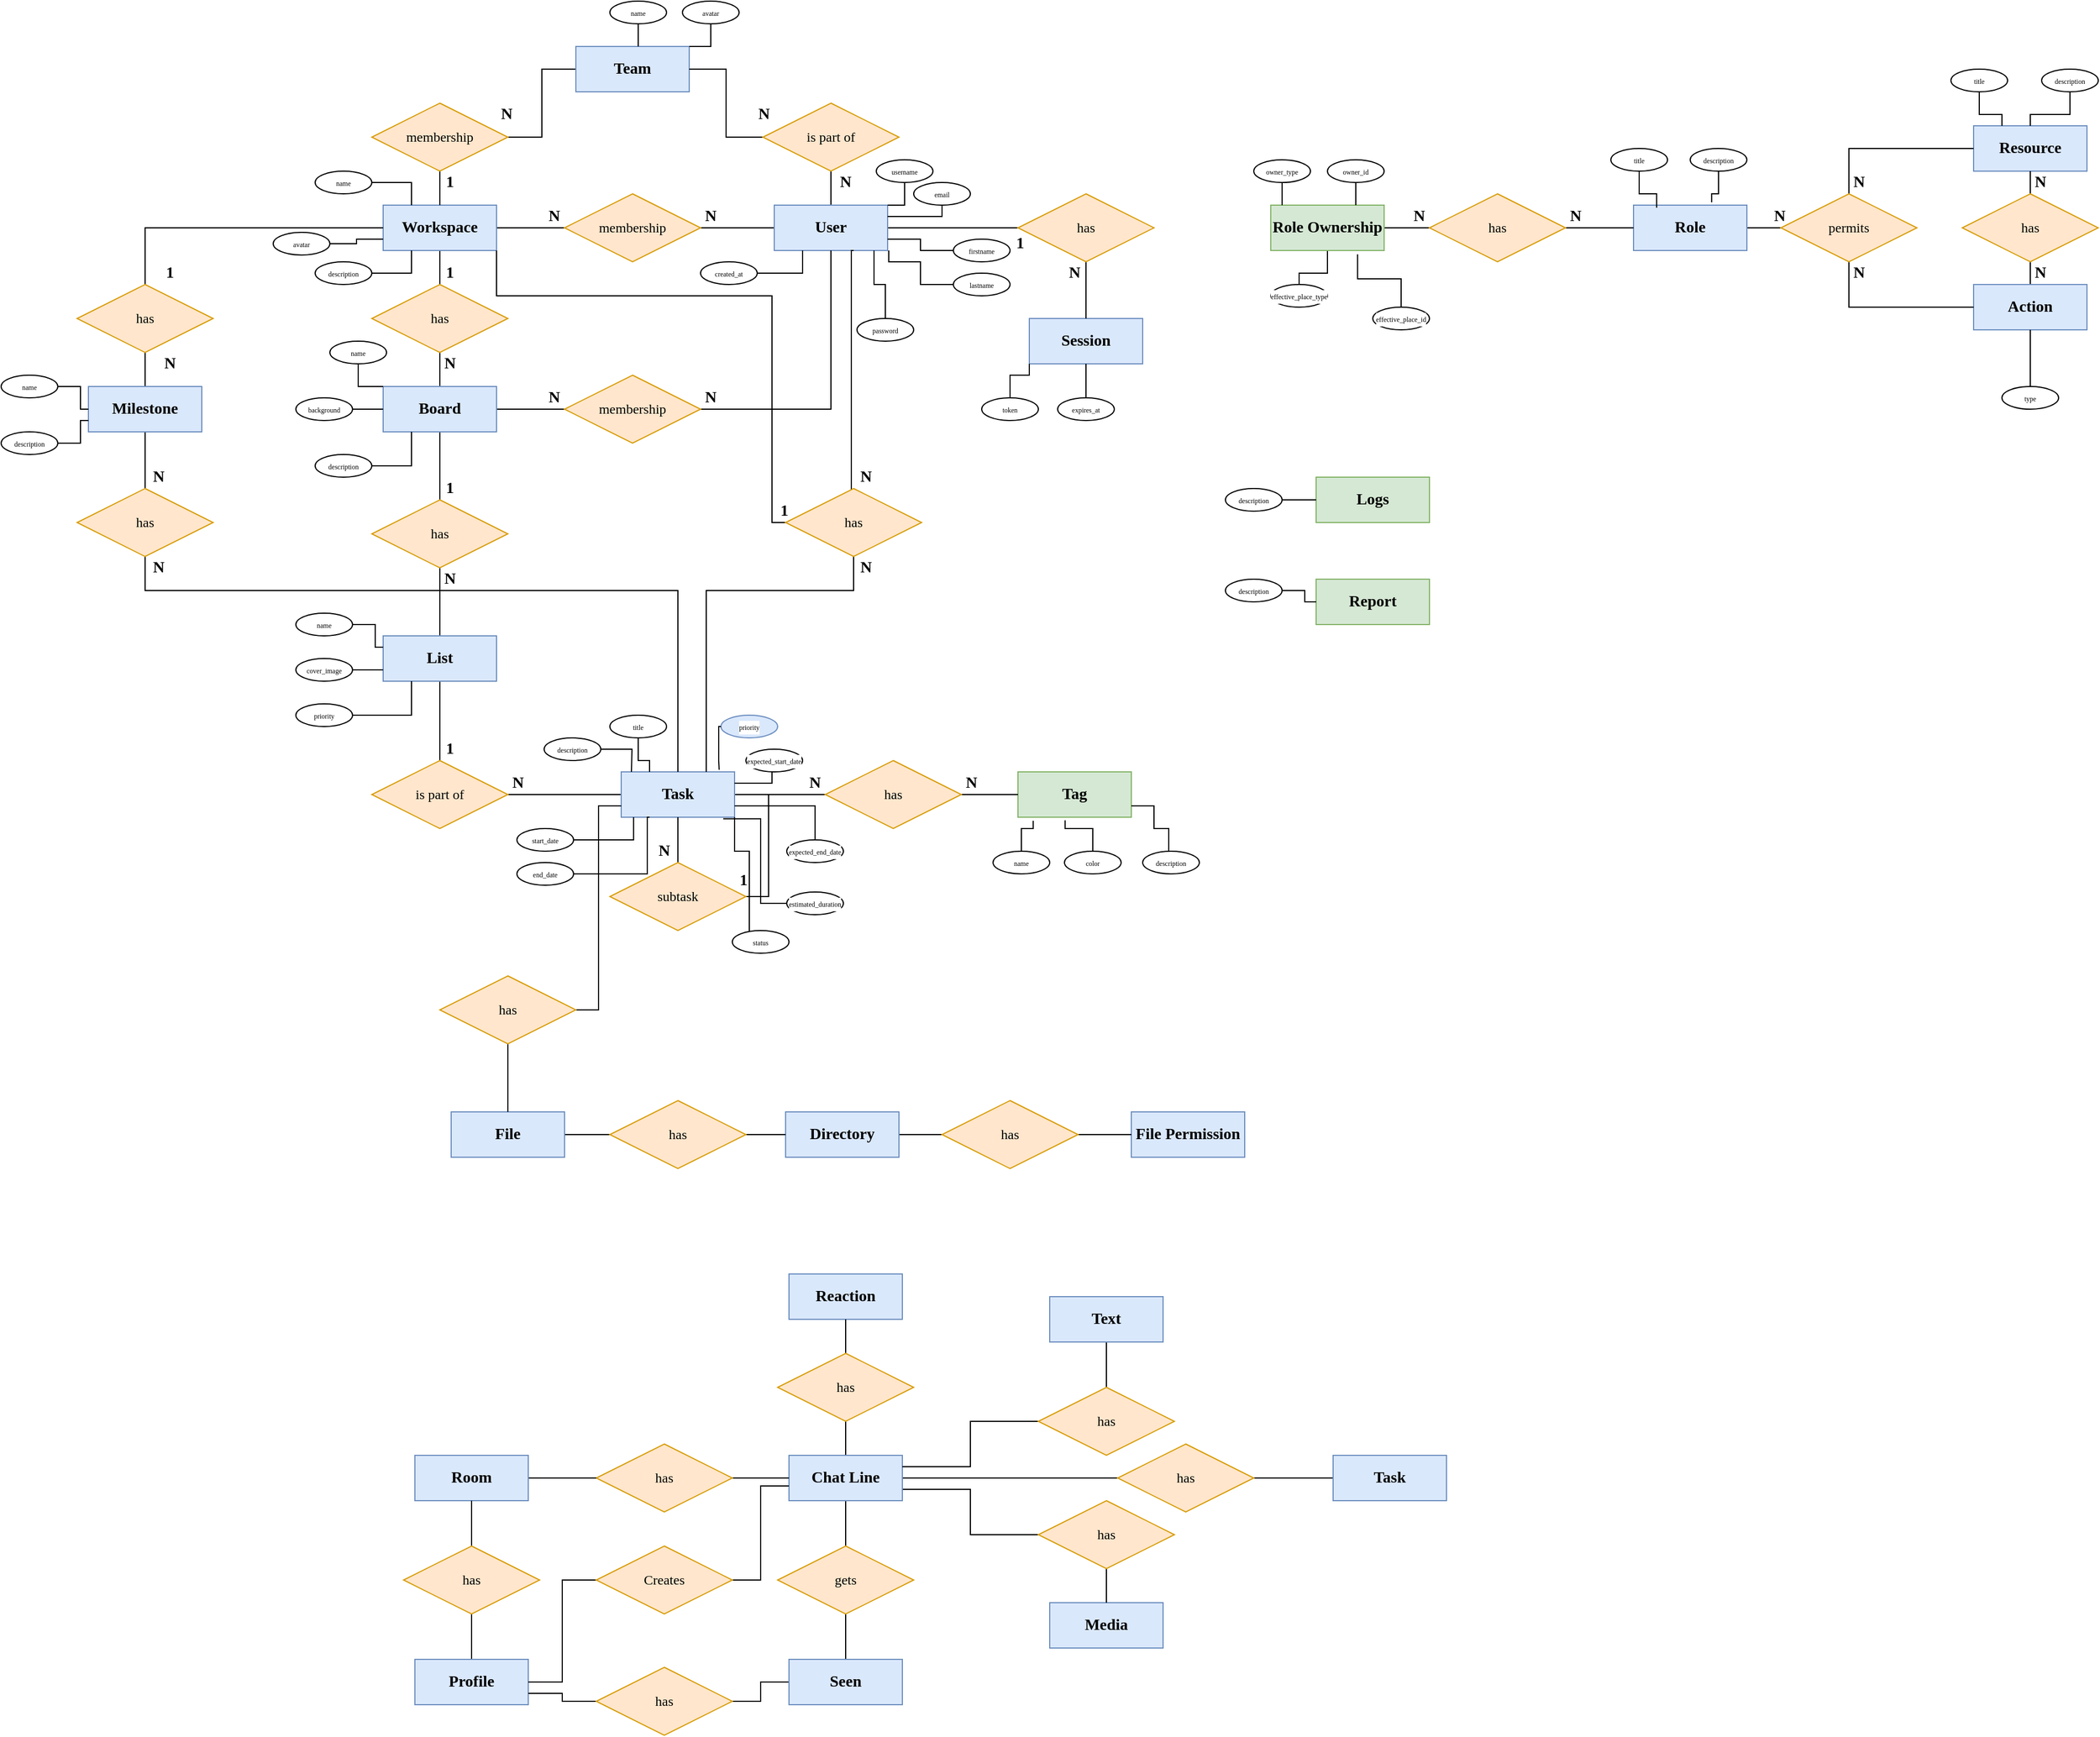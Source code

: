 <mxfile version="24.7.17">
  <diagram id="R2lEEEUBdFMjLlhIrx00" name="Page-1">
    <mxGraphModel dx="724" dy="434" grid="1" gridSize="10" guides="1" tooltips="1" connect="1" arrows="1" fold="1" page="1" pageScale="1" pageWidth="2000" pageHeight="2000" math="0" shadow="0" extFonts="Permanent Marker^https://fonts.googleapis.com/css?family=Permanent+Marker">
      <root>
        <mxCell id="0" />
        <mxCell id="1" parent="0" />
        <mxCell id="NZ84gaIjG7b7qAjeDfiD-11" style="edgeStyle=orthogonalEdgeStyle;rounded=0;orthogonalLoop=1;jettySize=auto;html=1;entryX=1;entryY=0.5;entryDx=0;entryDy=0;endArrow=none;endFill=0;" parent="1" source="NZ84gaIjG7b7qAjeDfiD-1" target="NZ84gaIjG7b7qAjeDfiD-8" edge="1">
          <mxGeometry relative="1" as="geometry" />
        </mxCell>
        <mxCell id="NZ84gaIjG7b7qAjeDfiD-41" style="edgeStyle=orthogonalEdgeStyle;shape=connector;rounded=0;orthogonalLoop=1;jettySize=auto;html=1;entryX=0.5;entryY=1;entryDx=0;entryDy=0;strokeColor=default;align=center;verticalAlign=middle;fontFamily=Lucida Console;fontSize=12;fontColor=default;fontStyle=1;labelBackgroundColor=default;endArrow=none;endFill=0;" parent="1" source="NZ84gaIjG7b7qAjeDfiD-1" target="NZ84gaIjG7b7qAjeDfiD-40" edge="1">
          <mxGeometry relative="1" as="geometry" />
        </mxCell>
        <mxCell id="NZ84gaIjG7b7qAjeDfiD-82" style="edgeStyle=orthogonalEdgeStyle;shape=connector;rounded=0;orthogonalLoop=1;jettySize=auto;html=1;entryX=0;entryY=0.5;entryDx=0;entryDy=0;strokeColor=default;align=center;verticalAlign=middle;fontFamily=Lucida Console;fontSize=12;fontColor=default;fontStyle=1;labelBackgroundColor=default;endArrow=none;endFill=0;" parent="1" source="NZ84gaIjG7b7qAjeDfiD-1" target="NZ84gaIjG7b7qAjeDfiD-81" edge="1">
          <mxGeometry relative="1" as="geometry" />
        </mxCell>
        <mxCell id="NZ84gaIjG7b7qAjeDfiD-1" value="User" style="whiteSpace=wrap;html=1;align=center;fillColor=#dae8fc;strokeColor=#6c8ebf;fontFamily=Lucida Console;fontStyle=1;fontSize=14;" parent="1" vertex="1">
          <mxGeometry x="782" y="630" width="100" height="40" as="geometry" />
        </mxCell>
        <mxCell id="NZ84gaIjG7b7qAjeDfiD-12" style="edgeStyle=orthogonalEdgeStyle;rounded=0;orthogonalLoop=1;jettySize=auto;html=1;entryX=1;entryY=0.5;entryDx=0;entryDy=0;endArrow=none;endFill=0;" parent="1" source="NZ84gaIjG7b7qAjeDfiD-8" target="NZ84gaIjG7b7qAjeDfiD-10" edge="1">
          <mxGeometry relative="1" as="geometry" />
        </mxCell>
        <mxCell id="NZ84gaIjG7b7qAjeDfiD-8" value="membership" style="shape=rhombus;perimeter=rhombusPerimeter;whiteSpace=wrap;html=1;align=center;fillColor=#ffe6cc;strokeColor=#d79b00;fontFamily=Lucida Console;" parent="1" vertex="1">
          <mxGeometry x="597" y="620" width="120" height="60" as="geometry" />
        </mxCell>
        <mxCell id="NZ84gaIjG7b7qAjeDfiD-19" style="edgeStyle=orthogonalEdgeStyle;shape=connector;rounded=0;orthogonalLoop=1;jettySize=auto;html=1;entryX=0.5;entryY=0;entryDx=0;entryDy=0;strokeColor=default;align=center;verticalAlign=middle;fontFamily=Lucida Console;fontSize=12;fontColor=default;fontStyle=1;labelBackgroundColor=default;endArrow=none;endFill=0;" parent="1" source="NZ84gaIjG7b7qAjeDfiD-10" target="NZ84gaIjG7b7qAjeDfiD-17" edge="1">
          <mxGeometry relative="1" as="geometry" />
        </mxCell>
        <mxCell id="NZ84gaIjG7b7qAjeDfiD-10" value="Workspace" style="whiteSpace=wrap;html=1;align=center;fillColor=#dae8fc;strokeColor=#6c8ebf;fontFamily=Lucida Console;fontStyle=1;fontSize=14;" parent="1" vertex="1">
          <mxGeometry x="437" y="630" width="100" height="40" as="geometry" />
        </mxCell>
        <mxCell id="NZ84gaIjG7b7qAjeDfiD-15" style="edgeStyle=orthogonalEdgeStyle;shape=connector;rounded=0;orthogonalLoop=1;jettySize=auto;html=1;entryX=0;entryY=0.5;entryDx=0;entryDy=0;strokeColor=default;align=center;verticalAlign=middle;fontFamily=Lucida Console;fontSize=12;fontColor=default;fontStyle=1;labelBackgroundColor=default;endArrow=none;endFill=0;" parent="1" source="NZ84gaIjG7b7qAjeDfiD-13" target="NZ84gaIjG7b7qAjeDfiD-14" edge="1">
          <mxGeometry relative="1" as="geometry" />
        </mxCell>
        <mxCell id="NZ84gaIjG7b7qAjeDfiD-18" style="edgeStyle=orthogonalEdgeStyle;shape=connector;rounded=0;orthogonalLoop=1;jettySize=auto;html=1;entryX=0.5;entryY=1;entryDx=0;entryDy=0;strokeColor=default;align=center;verticalAlign=middle;fontFamily=Lucida Console;fontSize=12;fontColor=default;fontStyle=1;labelBackgroundColor=default;endArrow=none;endFill=0;" parent="1" source="NZ84gaIjG7b7qAjeDfiD-13" target="NZ84gaIjG7b7qAjeDfiD-17" edge="1">
          <mxGeometry relative="1" as="geometry" />
        </mxCell>
        <mxCell id="NZ84gaIjG7b7qAjeDfiD-22" style="edgeStyle=orthogonalEdgeStyle;shape=connector;rounded=0;orthogonalLoop=1;jettySize=auto;html=1;entryX=0.5;entryY=0;entryDx=0;entryDy=0;strokeColor=default;align=center;verticalAlign=middle;fontFamily=Lucida Console;fontSize=12;fontColor=default;fontStyle=1;labelBackgroundColor=default;endArrow=none;endFill=0;" parent="1" source="NZ84gaIjG7b7qAjeDfiD-13" target="NZ84gaIjG7b7qAjeDfiD-20" edge="1">
          <mxGeometry relative="1" as="geometry" />
        </mxCell>
        <mxCell id="NZ84gaIjG7b7qAjeDfiD-13" value="Board" style="whiteSpace=wrap;html=1;align=center;fillColor=#dae8fc;strokeColor=#6c8ebf;fontFamily=Lucida Console;fontStyle=1;fontSize=14;" parent="1" vertex="1">
          <mxGeometry x="437" y="790" width="100" height="40" as="geometry" />
        </mxCell>
        <mxCell id="NZ84gaIjG7b7qAjeDfiD-16" style="edgeStyle=orthogonalEdgeStyle;shape=connector;rounded=0;orthogonalLoop=1;jettySize=auto;html=1;entryX=0.5;entryY=1;entryDx=0;entryDy=0;strokeColor=default;align=center;verticalAlign=middle;fontFamily=Lucida Console;fontSize=12;fontColor=default;fontStyle=1;labelBackgroundColor=default;endArrow=none;endFill=0;" parent="1" source="NZ84gaIjG7b7qAjeDfiD-14" target="NZ84gaIjG7b7qAjeDfiD-1" edge="1">
          <mxGeometry relative="1" as="geometry" />
        </mxCell>
        <mxCell id="NZ84gaIjG7b7qAjeDfiD-14" value="membership" style="shape=rhombus;perimeter=rhombusPerimeter;whiteSpace=wrap;html=1;align=center;fillColor=#ffe6cc;strokeColor=#d79b00;fontFamily=Lucida Console;" parent="1" vertex="1">
          <mxGeometry x="597" y="780" width="120" height="60" as="geometry" />
        </mxCell>
        <mxCell id="NZ84gaIjG7b7qAjeDfiD-17" value="has" style="shape=rhombus;perimeter=rhombusPerimeter;whiteSpace=wrap;html=1;align=center;fillColor=#ffe6cc;strokeColor=#d79b00;fontFamily=Lucida Console;" parent="1" vertex="1">
          <mxGeometry x="427" y="700" width="120" height="60" as="geometry" />
        </mxCell>
        <mxCell id="NZ84gaIjG7b7qAjeDfiD-23" style="edgeStyle=orthogonalEdgeStyle;shape=connector;rounded=0;orthogonalLoop=1;jettySize=auto;html=1;entryX=0.5;entryY=0;entryDx=0;entryDy=0;strokeColor=default;align=center;verticalAlign=middle;fontFamily=Lucida Console;fontSize=12;fontColor=default;fontStyle=1;labelBackgroundColor=default;endArrow=none;endFill=0;" parent="1" source="NZ84gaIjG7b7qAjeDfiD-20" target="NZ84gaIjG7b7qAjeDfiD-21" edge="1">
          <mxGeometry relative="1" as="geometry" />
        </mxCell>
        <mxCell id="NZ84gaIjG7b7qAjeDfiD-20" value="has" style="shape=rhombus;perimeter=rhombusPerimeter;whiteSpace=wrap;html=1;align=center;fillColor=#ffe6cc;strokeColor=#d79b00;fontFamily=Lucida Console;" parent="1" vertex="1">
          <mxGeometry x="427" y="890" width="120" height="60" as="geometry" />
        </mxCell>
        <mxCell id="NZ84gaIjG7b7qAjeDfiD-26" style="edgeStyle=orthogonalEdgeStyle;shape=connector;rounded=0;orthogonalLoop=1;jettySize=auto;html=1;entryX=0.5;entryY=0;entryDx=0;entryDy=0;strokeColor=default;align=center;verticalAlign=middle;fontFamily=Lucida Console;fontSize=12;fontColor=default;fontStyle=1;labelBackgroundColor=default;endArrow=none;endFill=0;" parent="1" source="NZ84gaIjG7b7qAjeDfiD-21" target="NZ84gaIjG7b7qAjeDfiD-24" edge="1">
          <mxGeometry relative="1" as="geometry" />
        </mxCell>
        <mxCell id="NZ84gaIjG7b7qAjeDfiD-21" value="List" style="whiteSpace=wrap;html=1;align=center;fillColor=#dae8fc;strokeColor=#6c8ebf;fontFamily=Lucida Console;fontStyle=1;fontSize=14;" parent="1" vertex="1">
          <mxGeometry x="437" y="1010" width="100" height="40" as="geometry" />
        </mxCell>
        <mxCell id="NZ84gaIjG7b7qAjeDfiD-28" style="edgeStyle=orthogonalEdgeStyle;shape=connector;rounded=0;orthogonalLoop=1;jettySize=auto;html=1;entryX=0;entryY=0.5;entryDx=0;entryDy=0;strokeColor=default;align=center;verticalAlign=middle;fontFamily=Lucida Console;fontSize=12;fontColor=default;fontStyle=1;labelBackgroundColor=default;endArrow=none;endFill=0;" parent="1" source="NZ84gaIjG7b7qAjeDfiD-24" target="NZ84gaIjG7b7qAjeDfiD-25" edge="1">
          <mxGeometry relative="1" as="geometry" />
        </mxCell>
        <mxCell id="NZ84gaIjG7b7qAjeDfiD-24" value="is part of" style="shape=rhombus;perimeter=rhombusPerimeter;whiteSpace=wrap;html=1;align=center;fillColor=#ffe6cc;strokeColor=#d79b00;fontFamily=Lucida Console;" parent="1" vertex="1">
          <mxGeometry x="427" y="1120" width="120" height="60" as="geometry" />
        </mxCell>
        <mxCell id="NZ84gaIjG7b7qAjeDfiD-33" style="edgeStyle=orthogonalEdgeStyle;shape=connector;rounded=0;orthogonalLoop=1;jettySize=auto;html=1;entryX=1;entryY=0.5;entryDx=0;entryDy=0;strokeColor=default;align=center;verticalAlign=middle;fontFamily=Lucida Console;fontSize=12;fontColor=default;fontStyle=1;labelBackgroundColor=default;endArrow=none;endFill=0;" parent="1" source="NZ84gaIjG7b7qAjeDfiD-25" target="NZ84gaIjG7b7qAjeDfiD-29" edge="1">
          <mxGeometry relative="1" as="geometry">
            <Array as="points">
              <mxPoint x="777" y="1150" />
              <mxPoint x="777" y="1240" />
            </Array>
          </mxGeometry>
        </mxCell>
        <mxCell id="NZ84gaIjG7b7qAjeDfiD-36" style="edgeStyle=orthogonalEdgeStyle;shape=connector;rounded=0;orthogonalLoop=1;jettySize=auto;html=1;entryX=0;entryY=0.5;entryDx=0;entryDy=0;strokeColor=default;align=center;verticalAlign=middle;fontFamily=Lucida Console;fontSize=12;fontColor=default;fontStyle=1;labelBackgroundColor=default;endArrow=none;endFill=0;" parent="1" source="NZ84gaIjG7b7qAjeDfiD-25" target="NZ84gaIjG7b7qAjeDfiD-35" edge="1">
          <mxGeometry relative="1" as="geometry" />
        </mxCell>
        <mxCell id="NZ84gaIjG7b7qAjeDfiD-25" value="Task" style="whiteSpace=wrap;html=1;align=center;fillColor=#dae8fc;strokeColor=#6c8ebf;fontFamily=Lucida Console;fontStyle=1;fontSize=14;" parent="1" vertex="1">
          <mxGeometry x="647" y="1130" width="100" height="40" as="geometry" />
        </mxCell>
        <mxCell id="NZ84gaIjG7b7qAjeDfiD-32" style="edgeStyle=orthogonalEdgeStyle;shape=connector;rounded=0;orthogonalLoop=1;jettySize=auto;html=1;entryX=0.5;entryY=1;entryDx=0;entryDy=0;strokeColor=default;align=center;verticalAlign=middle;fontFamily=Lucida Console;fontSize=12;fontColor=default;fontStyle=1;labelBackgroundColor=default;endArrow=none;endFill=0;" parent="1" source="NZ84gaIjG7b7qAjeDfiD-29" target="NZ84gaIjG7b7qAjeDfiD-25" edge="1">
          <mxGeometry relative="1" as="geometry" />
        </mxCell>
        <mxCell id="NZ84gaIjG7b7qAjeDfiD-29" value="subtask" style="shape=rhombus;perimeter=rhombusPerimeter;whiteSpace=wrap;html=1;align=center;fillColor=#ffe6cc;strokeColor=#d79b00;fontFamily=Lucida Console;" parent="1" vertex="1">
          <mxGeometry x="637" y="1210" width="120" height="60" as="geometry" />
        </mxCell>
        <mxCell id="NZ84gaIjG7b7qAjeDfiD-34" value="Tag" style="whiteSpace=wrap;html=1;align=center;fillColor=#d5e8d4;strokeColor=#82b366;fontFamily=Lucida Console;fontStyle=1;fontSize=14;" parent="1" vertex="1">
          <mxGeometry x="997" y="1130" width="100" height="40" as="geometry" />
        </mxCell>
        <mxCell id="NZ84gaIjG7b7qAjeDfiD-37" style="edgeStyle=orthogonalEdgeStyle;shape=connector;rounded=0;orthogonalLoop=1;jettySize=auto;html=1;entryX=0;entryY=0.5;entryDx=0;entryDy=0;strokeColor=default;align=center;verticalAlign=middle;fontFamily=Lucida Console;fontSize=12;fontColor=default;fontStyle=1;labelBackgroundColor=default;endArrow=none;endFill=0;" parent="1" source="NZ84gaIjG7b7qAjeDfiD-35" target="NZ84gaIjG7b7qAjeDfiD-34" edge="1">
          <mxGeometry relative="1" as="geometry" />
        </mxCell>
        <mxCell id="NZ84gaIjG7b7qAjeDfiD-35" value="has" style="shape=rhombus;perimeter=rhombusPerimeter;whiteSpace=wrap;html=1;align=center;fillColor=#ffe6cc;strokeColor=#d79b00;fontFamily=Lucida Console;" parent="1" vertex="1">
          <mxGeometry x="827" y="1120" width="120" height="60" as="geometry" />
        </mxCell>
        <mxCell id="NZ84gaIjG7b7qAjeDfiD-43" style="edgeStyle=orthogonalEdgeStyle;shape=connector;rounded=0;orthogonalLoop=1;jettySize=auto;html=1;entryX=1;entryY=0.5;entryDx=0;entryDy=0;strokeColor=default;align=center;verticalAlign=middle;fontFamily=Lucida Console;fontSize=12;fontColor=default;fontStyle=1;labelBackgroundColor=default;endArrow=none;endFill=0;" parent="1" source="NZ84gaIjG7b7qAjeDfiD-38" target="NZ84gaIjG7b7qAjeDfiD-39" edge="1">
          <mxGeometry relative="1" as="geometry" />
        </mxCell>
        <mxCell id="NZ84gaIjG7b7qAjeDfiD-38" value="Team" style="whiteSpace=wrap;html=1;align=center;fillColor=#dae8fc;strokeColor=#6c8ebf;fontFamily=Lucida Console;fontStyle=1;fontSize=14;" parent="1" vertex="1">
          <mxGeometry x="607" y="490" width="100" height="40" as="geometry" />
        </mxCell>
        <mxCell id="NZ84gaIjG7b7qAjeDfiD-44" style="edgeStyle=orthogonalEdgeStyle;shape=connector;rounded=0;orthogonalLoop=1;jettySize=auto;html=1;entryX=0.5;entryY=0;entryDx=0;entryDy=0;strokeColor=default;align=center;verticalAlign=middle;fontFamily=Lucida Console;fontSize=12;fontColor=default;fontStyle=1;labelBackgroundColor=default;endArrow=none;endFill=0;" parent="1" source="NZ84gaIjG7b7qAjeDfiD-39" target="NZ84gaIjG7b7qAjeDfiD-10" edge="1">
          <mxGeometry relative="1" as="geometry" />
        </mxCell>
        <mxCell id="NZ84gaIjG7b7qAjeDfiD-39" value="membership" style="shape=rhombus;perimeter=rhombusPerimeter;whiteSpace=wrap;html=1;align=center;fillColor=#ffe6cc;strokeColor=#d79b00;fontFamily=Lucida Console;" parent="1" vertex="1">
          <mxGeometry x="427" y="540" width="120" height="60" as="geometry" />
        </mxCell>
        <mxCell id="NZ84gaIjG7b7qAjeDfiD-42" style="edgeStyle=orthogonalEdgeStyle;shape=connector;rounded=0;orthogonalLoop=1;jettySize=auto;html=1;entryX=1;entryY=0.5;entryDx=0;entryDy=0;strokeColor=default;align=center;verticalAlign=middle;fontFamily=Lucida Console;fontSize=12;fontColor=default;fontStyle=1;labelBackgroundColor=default;endArrow=none;endFill=0;" parent="1" source="NZ84gaIjG7b7qAjeDfiD-40" target="NZ84gaIjG7b7qAjeDfiD-38" edge="1">
          <mxGeometry relative="1" as="geometry" />
        </mxCell>
        <mxCell id="NZ84gaIjG7b7qAjeDfiD-40" value="is part of" style="shape=rhombus;perimeter=rhombusPerimeter;whiteSpace=wrap;html=1;align=center;fillColor=#ffe6cc;strokeColor=#d79b00;fontFamily=Lucida Console;" parent="1" vertex="1">
          <mxGeometry x="772" y="540" width="120" height="60" as="geometry" />
        </mxCell>
        <mxCell id="NZ84gaIjG7b7qAjeDfiD-55" style="edgeStyle=orthogonalEdgeStyle;shape=connector;rounded=0;orthogonalLoop=1;jettySize=auto;html=1;entryX=0;entryY=0.5;entryDx=0;entryDy=0;strokeColor=default;align=center;verticalAlign=middle;fontFamily=Lucida Console;fontSize=12;fontColor=default;fontStyle=1;labelBackgroundColor=default;endArrow=none;endFill=0;" parent="1" source="NZ84gaIjG7b7qAjeDfiD-46" target="NZ84gaIjG7b7qAjeDfiD-54" edge="1">
          <mxGeometry relative="1" as="geometry" />
        </mxCell>
        <mxCell id="zGPicw75g_fA4zFuBunj-120" style="edgeStyle=orthogonalEdgeStyle;shape=connector;rounded=0;orthogonalLoop=1;jettySize=auto;html=1;entryX=0.5;entryY=0;entryDx=0;entryDy=0;strokeColor=default;align=center;verticalAlign=middle;fontFamily=Helvetica;fontSize=11;fontColor=default;labelBackgroundColor=default;endArrow=none;endFill=0;" edge="1" parent="1" source="NZ84gaIjG7b7qAjeDfiD-46" target="zGPicw75g_fA4zFuBunj-119">
          <mxGeometry relative="1" as="geometry" />
        </mxCell>
        <mxCell id="NZ84gaIjG7b7qAjeDfiD-46" value="Role Ownership" style="whiteSpace=wrap;html=1;align=center;fillColor=#d5e8d4;strokeColor=#82b366;fontFamily=Lucida Console;fontStyle=1;fontSize=14;" parent="1" vertex="1">
          <mxGeometry x="1220" y="630" width="100" height="40" as="geometry" />
        </mxCell>
        <mxCell id="NZ84gaIjG7b7qAjeDfiD-60" style="edgeStyle=orthogonalEdgeStyle;shape=connector;rounded=0;orthogonalLoop=1;jettySize=auto;html=1;entryX=0;entryY=0.5;entryDx=0;entryDy=0;strokeColor=default;align=center;verticalAlign=middle;fontFamily=Lucida Console;fontSize=12;fontColor=default;fontStyle=1;labelBackgroundColor=default;endArrow=none;endFill=0;" parent="1" source="NZ84gaIjG7b7qAjeDfiD-53" target="NZ84gaIjG7b7qAjeDfiD-59" edge="1">
          <mxGeometry relative="1" as="geometry" />
        </mxCell>
        <mxCell id="NZ84gaIjG7b7qAjeDfiD-53" value="Role" style="whiteSpace=wrap;html=1;align=center;fillColor=#dae8fc;strokeColor=#6c8ebf;fontFamily=Lucida Console;fontStyle=1;fontSize=14;" parent="1" vertex="1">
          <mxGeometry x="1540" y="630" width="100" height="40" as="geometry" />
        </mxCell>
        <mxCell id="NZ84gaIjG7b7qAjeDfiD-56" style="edgeStyle=orthogonalEdgeStyle;shape=connector;rounded=0;orthogonalLoop=1;jettySize=auto;html=1;entryX=0;entryY=0.5;entryDx=0;entryDy=0;strokeColor=default;align=center;verticalAlign=middle;fontFamily=Lucida Console;fontSize=12;fontColor=default;fontStyle=1;labelBackgroundColor=default;endArrow=none;endFill=0;" parent="1" source="NZ84gaIjG7b7qAjeDfiD-54" target="NZ84gaIjG7b7qAjeDfiD-53" edge="1">
          <mxGeometry relative="1" as="geometry" />
        </mxCell>
        <mxCell id="NZ84gaIjG7b7qAjeDfiD-54" value="has" style="shape=rhombus;perimeter=rhombusPerimeter;whiteSpace=wrap;html=1;align=center;fillColor=#ffe6cc;strokeColor=#d79b00;fontFamily=Lucida Console;" parent="1" vertex="1">
          <mxGeometry x="1360" y="620" width="120" height="60" as="geometry" />
        </mxCell>
        <mxCell id="NZ84gaIjG7b7qAjeDfiD-57" value="Resource" style="whiteSpace=wrap;html=1;align=center;fillColor=#dae8fc;strokeColor=#6c8ebf;fontFamily=Lucida Console;fontStyle=1;fontSize=14;" parent="1" vertex="1">
          <mxGeometry x="1840" y="560" width="100" height="40" as="geometry" />
        </mxCell>
        <mxCell id="NZ84gaIjG7b7qAjeDfiD-64" style="edgeStyle=orthogonalEdgeStyle;shape=connector;rounded=0;orthogonalLoop=1;jettySize=auto;html=1;entryX=0.5;entryY=1;entryDx=0;entryDy=0;strokeColor=default;align=center;verticalAlign=middle;fontFamily=Lucida Console;fontSize=12;fontColor=default;fontStyle=1;labelBackgroundColor=default;endArrow=none;endFill=0;" parent="1" source="NZ84gaIjG7b7qAjeDfiD-58" target="NZ84gaIjG7b7qAjeDfiD-63" edge="1">
          <mxGeometry relative="1" as="geometry" />
        </mxCell>
        <mxCell id="NZ84gaIjG7b7qAjeDfiD-58" value="Action" style="whiteSpace=wrap;html=1;align=center;fillColor=#dae8fc;strokeColor=#6c8ebf;fontFamily=Lucida Console;fontStyle=1;fontSize=14;" parent="1" vertex="1">
          <mxGeometry x="1840" y="700" width="100" height="40" as="geometry" />
        </mxCell>
        <mxCell id="NZ84gaIjG7b7qAjeDfiD-61" style="edgeStyle=orthogonalEdgeStyle;shape=connector;rounded=0;orthogonalLoop=1;jettySize=auto;html=1;entryX=0;entryY=0.5;entryDx=0;entryDy=0;strokeColor=default;align=center;verticalAlign=middle;fontFamily=Lucida Console;fontSize=12;fontColor=default;fontStyle=1;labelBackgroundColor=default;endArrow=none;endFill=0;" parent="1" source="NZ84gaIjG7b7qAjeDfiD-59" target="NZ84gaIjG7b7qAjeDfiD-57" edge="1">
          <mxGeometry relative="1" as="geometry">
            <Array as="points">
              <mxPoint x="1730" y="580" />
            </Array>
          </mxGeometry>
        </mxCell>
        <mxCell id="NZ84gaIjG7b7qAjeDfiD-62" style="edgeStyle=orthogonalEdgeStyle;shape=connector;rounded=0;orthogonalLoop=1;jettySize=auto;html=1;entryX=0;entryY=0.5;entryDx=0;entryDy=0;strokeColor=default;align=center;verticalAlign=middle;fontFamily=Lucida Console;fontSize=12;fontColor=default;fontStyle=1;labelBackgroundColor=default;endArrow=none;endFill=0;" parent="1" source="NZ84gaIjG7b7qAjeDfiD-59" target="NZ84gaIjG7b7qAjeDfiD-58" edge="1">
          <mxGeometry relative="1" as="geometry">
            <Array as="points">
              <mxPoint x="1730" y="720" />
            </Array>
          </mxGeometry>
        </mxCell>
        <mxCell id="NZ84gaIjG7b7qAjeDfiD-59" value="permits" style="shape=rhombus;perimeter=rhombusPerimeter;whiteSpace=wrap;html=1;align=center;fillColor=#ffe6cc;strokeColor=#d79b00;fontFamily=Lucida Console;" parent="1" vertex="1">
          <mxGeometry x="1670" y="620" width="120" height="60" as="geometry" />
        </mxCell>
        <mxCell id="NZ84gaIjG7b7qAjeDfiD-65" style="edgeStyle=orthogonalEdgeStyle;shape=connector;rounded=0;orthogonalLoop=1;jettySize=auto;html=1;entryX=0.5;entryY=1;entryDx=0;entryDy=0;strokeColor=default;align=center;verticalAlign=middle;fontFamily=Lucida Console;fontSize=12;fontColor=default;fontStyle=1;labelBackgroundColor=default;endArrow=none;endFill=0;" parent="1" source="NZ84gaIjG7b7qAjeDfiD-63" target="NZ84gaIjG7b7qAjeDfiD-57" edge="1">
          <mxGeometry relative="1" as="geometry" />
        </mxCell>
        <mxCell id="NZ84gaIjG7b7qAjeDfiD-63" value="has" style="shape=rhombus;perimeter=rhombusPerimeter;whiteSpace=wrap;html=1;align=center;fillColor=#ffe6cc;strokeColor=#d79b00;fontFamily=Lucida Console;" parent="1" vertex="1">
          <mxGeometry x="1830" y="620" width="120" height="60" as="geometry" />
        </mxCell>
        <mxCell id="NZ84gaIjG7b7qAjeDfiD-67" value="Session" style="whiteSpace=wrap;html=1;align=center;fillColor=#dae8fc;strokeColor=#6c8ebf;fontFamily=Lucida Console;fontStyle=1;fontSize=14;" parent="1" vertex="1">
          <mxGeometry x="1007" y="730" width="100" height="40" as="geometry" />
        </mxCell>
        <mxCell id="NZ84gaIjG7b7qAjeDfiD-72" style="edgeStyle=orthogonalEdgeStyle;shape=connector;rounded=0;orthogonalLoop=1;jettySize=auto;html=1;entryX=0.5;entryY=1;entryDx=0;entryDy=0;strokeColor=default;align=center;verticalAlign=middle;fontFamily=Lucida Console;fontSize=12;fontColor=default;fontStyle=1;labelBackgroundColor=default;endArrow=none;endFill=0;" parent="1" source="NZ84gaIjG7b7qAjeDfiD-70" target="NZ84gaIjG7b7qAjeDfiD-71" edge="1">
          <mxGeometry relative="1" as="geometry" />
        </mxCell>
        <mxCell id="NZ84gaIjG7b7qAjeDfiD-75" style="edgeStyle=orthogonalEdgeStyle;shape=connector;rounded=0;orthogonalLoop=1;jettySize=auto;html=1;entryX=0.5;entryY=0;entryDx=0;entryDy=0;strokeColor=default;align=center;verticalAlign=middle;fontFamily=Lucida Console;fontSize=12;fontColor=default;fontStyle=1;labelBackgroundColor=default;endArrow=none;endFill=0;" parent="1" source="NZ84gaIjG7b7qAjeDfiD-70" target="NZ84gaIjG7b7qAjeDfiD-74" edge="1">
          <mxGeometry relative="1" as="geometry" />
        </mxCell>
        <mxCell id="NZ84gaIjG7b7qAjeDfiD-70" value="Milestone" style="whiteSpace=wrap;html=1;align=center;fillColor=#dae8fc;strokeColor=#6c8ebf;fontFamily=Lucida Console;fontStyle=1;fontSize=14;" parent="1" vertex="1">
          <mxGeometry x="177" y="790" width="100" height="40" as="geometry" />
        </mxCell>
        <mxCell id="NZ84gaIjG7b7qAjeDfiD-73" style="edgeStyle=orthogonalEdgeStyle;shape=connector;rounded=0;orthogonalLoop=1;jettySize=auto;html=1;entryX=0;entryY=0.5;entryDx=0;entryDy=0;strokeColor=default;align=center;verticalAlign=middle;fontFamily=Lucida Console;fontSize=12;fontColor=default;fontStyle=1;labelBackgroundColor=default;endArrow=none;endFill=0;" parent="1" source="NZ84gaIjG7b7qAjeDfiD-71" target="NZ84gaIjG7b7qAjeDfiD-10" edge="1">
          <mxGeometry relative="1" as="geometry">
            <Array as="points">
              <mxPoint x="227" y="650" />
            </Array>
          </mxGeometry>
        </mxCell>
        <mxCell id="NZ84gaIjG7b7qAjeDfiD-71" value="has" style="shape=rhombus;perimeter=rhombusPerimeter;whiteSpace=wrap;html=1;align=center;fillColor=#ffe6cc;strokeColor=#d79b00;fontFamily=Lucida Console;" parent="1" vertex="1">
          <mxGeometry x="167" y="700" width="120" height="60" as="geometry" />
        </mxCell>
        <mxCell id="NZ84gaIjG7b7qAjeDfiD-76" style="edgeStyle=orthogonalEdgeStyle;shape=connector;rounded=0;orthogonalLoop=1;jettySize=auto;html=1;entryX=0.5;entryY=0;entryDx=0;entryDy=0;strokeColor=default;align=center;verticalAlign=middle;fontFamily=Lucida Console;fontSize=12;fontColor=default;fontStyle=1;labelBackgroundColor=default;endArrow=none;endFill=0;" parent="1" source="NZ84gaIjG7b7qAjeDfiD-74" target="NZ84gaIjG7b7qAjeDfiD-25" edge="1">
          <mxGeometry relative="1" as="geometry">
            <Array as="points">
              <mxPoint x="227" y="970" />
              <mxPoint x="697" y="970" />
            </Array>
          </mxGeometry>
        </mxCell>
        <mxCell id="NZ84gaIjG7b7qAjeDfiD-74" value="has" style="shape=rhombus;perimeter=rhombusPerimeter;whiteSpace=wrap;html=1;align=center;fillColor=#ffe6cc;strokeColor=#d79b00;fontFamily=Lucida Console;" parent="1" vertex="1">
          <mxGeometry x="167" y="880" width="120" height="60" as="geometry" />
        </mxCell>
        <mxCell id="NZ84gaIjG7b7qAjeDfiD-77" value="Logs" style="whiteSpace=wrap;html=1;align=center;fillColor=#d5e8d4;strokeColor=#82b366;fontFamily=Lucida Console;fontStyle=1;fontSize=14;" parent="1" vertex="1">
          <mxGeometry x="1260" y="870" width="100" height="40" as="geometry" />
        </mxCell>
        <mxCell id="NZ84gaIjG7b7qAjeDfiD-79" value="Report" style="whiteSpace=wrap;html=1;align=center;fillColor=#d5e8d4;strokeColor=#82b366;fontFamily=Lucida Console;fontStyle=1;fontSize=14;" parent="1" vertex="1">
          <mxGeometry x="1260" y="960" width="100" height="40" as="geometry" />
        </mxCell>
        <mxCell id="NZ84gaIjG7b7qAjeDfiD-83" style="edgeStyle=orthogonalEdgeStyle;shape=connector;rounded=0;orthogonalLoop=1;jettySize=auto;html=1;entryX=0.5;entryY=0;entryDx=0;entryDy=0;strokeColor=default;align=center;verticalAlign=middle;fontFamily=Lucida Console;fontSize=12;fontColor=default;fontStyle=1;labelBackgroundColor=default;endArrow=none;endFill=0;" parent="1" source="NZ84gaIjG7b7qAjeDfiD-81" target="NZ84gaIjG7b7qAjeDfiD-67" edge="1">
          <mxGeometry relative="1" as="geometry" />
        </mxCell>
        <mxCell id="NZ84gaIjG7b7qAjeDfiD-81" value="has" style="shape=rhombus;perimeter=rhombusPerimeter;whiteSpace=wrap;html=1;align=center;fillColor=#ffe6cc;strokeColor=#d79b00;fontFamily=Lucida Console;" parent="1" vertex="1">
          <mxGeometry x="997" y="620" width="120" height="60" as="geometry" />
        </mxCell>
        <mxCell id="XTuhQju4oQTLReJIPfs8-8" style="edgeStyle=orthogonalEdgeStyle;shape=connector;rounded=0;orthogonalLoop=1;jettySize=auto;html=1;entryX=0;entryY=0.5;entryDx=0;entryDy=0;strokeColor=default;align=center;verticalAlign=middle;fontFamily=Helvetica;fontSize=11;fontColor=default;labelBackgroundColor=default;endArrow=none;endFill=0;" parent="1" source="NZ84gaIjG7b7qAjeDfiD-85" target="XTuhQju4oQTLReJIPfs8-7" edge="1">
          <mxGeometry relative="1" as="geometry" />
        </mxCell>
        <mxCell id="NZ84gaIjG7b7qAjeDfiD-85" value="File" style="whiteSpace=wrap;html=1;align=center;fillColor=#dae8fc;strokeColor=#6c8ebf;fontFamily=Lucida Console;fontStyle=1;fontSize=14;" parent="1" vertex="1">
          <mxGeometry x="497" y="1430" width="100" height="40" as="geometry" />
        </mxCell>
        <mxCell id="XTuhQju4oQTLReJIPfs8-2" style="edgeStyle=orthogonalEdgeStyle;rounded=0;orthogonalLoop=1;jettySize=auto;html=1;entryX=0;entryY=0.75;entryDx=0;entryDy=0;endArrow=none;endFill=0;" parent="1" source="XTuhQju4oQTLReJIPfs8-1" target="NZ84gaIjG7b7qAjeDfiD-25" edge="1">
          <mxGeometry relative="1" as="geometry" />
        </mxCell>
        <mxCell id="XTuhQju4oQTLReJIPfs8-3" style="edgeStyle=orthogonalEdgeStyle;shape=connector;rounded=0;orthogonalLoop=1;jettySize=auto;html=1;entryX=0.5;entryY=0;entryDx=0;entryDy=0;strokeColor=default;align=center;verticalAlign=middle;fontFamily=Helvetica;fontSize=11;fontColor=default;labelBackgroundColor=default;endArrow=none;endFill=0;" parent="1" source="XTuhQju4oQTLReJIPfs8-1" target="NZ84gaIjG7b7qAjeDfiD-85" edge="1">
          <mxGeometry relative="1" as="geometry" />
        </mxCell>
        <mxCell id="XTuhQju4oQTLReJIPfs8-1" value="has" style="shape=rhombus;perimeter=rhombusPerimeter;whiteSpace=wrap;html=1;align=center;fillColor=#ffe6cc;strokeColor=#d79b00;fontFamily=Lucida Console;" parent="1" vertex="1">
          <mxGeometry x="487" y="1310" width="120" height="60" as="geometry" />
        </mxCell>
        <mxCell id="XTuhQju4oQTLReJIPfs8-11" style="edgeStyle=orthogonalEdgeStyle;shape=connector;rounded=0;orthogonalLoop=1;jettySize=auto;html=1;entryX=0;entryY=0.5;entryDx=0;entryDy=0;strokeColor=default;align=center;verticalAlign=middle;fontFamily=Helvetica;fontSize=11;fontColor=default;labelBackgroundColor=default;endArrow=none;endFill=0;" parent="1" source="XTuhQju4oQTLReJIPfs8-4" target="XTuhQju4oQTLReJIPfs8-10" edge="1">
          <mxGeometry relative="1" as="geometry" />
        </mxCell>
        <mxCell id="XTuhQju4oQTLReJIPfs8-4" value="Directory" style="whiteSpace=wrap;html=1;align=center;fillColor=#dae8fc;strokeColor=#6c8ebf;fontFamily=Lucida Console;fontStyle=1;fontSize=14;" parent="1" vertex="1">
          <mxGeometry x="792" y="1430" width="100" height="40" as="geometry" />
        </mxCell>
        <mxCell id="XTuhQju4oQTLReJIPfs8-6" value="File Permission" style="whiteSpace=wrap;html=1;align=center;fillColor=#dae8fc;strokeColor=#6c8ebf;fontFamily=Lucida Console;fontStyle=1;fontSize=14;" parent="1" vertex="1">
          <mxGeometry x="1097" y="1430" width="100" height="40" as="geometry" />
        </mxCell>
        <mxCell id="XTuhQju4oQTLReJIPfs8-9" style="edgeStyle=orthogonalEdgeStyle;shape=connector;rounded=0;orthogonalLoop=1;jettySize=auto;html=1;entryX=0;entryY=0.5;entryDx=0;entryDy=0;strokeColor=default;align=center;verticalAlign=middle;fontFamily=Helvetica;fontSize=11;fontColor=default;labelBackgroundColor=default;endArrow=none;endFill=0;" parent="1" source="XTuhQju4oQTLReJIPfs8-7" target="XTuhQju4oQTLReJIPfs8-4" edge="1">
          <mxGeometry relative="1" as="geometry" />
        </mxCell>
        <mxCell id="XTuhQju4oQTLReJIPfs8-7" value="has" style="shape=rhombus;perimeter=rhombusPerimeter;whiteSpace=wrap;html=1;align=center;fillColor=#ffe6cc;strokeColor=#d79b00;fontFamily=Lucida Console;" parent="1" vertex="1">
          <mxGeometry x="637" y="1420" width="120" height="60" as="geometry" />
        </mxCell>
        <mxCell id="XTuhQju4oQTLReJIPfs8-12" style="edgeStyle=orthogonalEdgeStyle;shape=connector;rounded=0;orthogonalLoop=1;jettySize=auto;html=1;entryX=0;entryY=0.5;entryDx=0;entryDy=0;strokeColor=default;align=center;verticalAlign=middle;fontFamily=Helvetica;fontSize=11;fontColor=default;labelBackgroundColor=default;endArrow=none;endFill=0;" parent="1" source="XTuhQju4oQTLReJIPfs8-10" target="XTuhQju4oQTLReJIPfs8-6" edge="1">
          <mxGeometry relative="1" as="geometry" />
        </mxCell>
        <mxCell id="XTuhQju4oQTLReJIPfs8-10" value="has" style="shape=rhombus;perimeter=rhombusPerimeter;whiteSpace=wrap;html=1;align=center;fillColor=#ffe6cc;strokeColor=#d79b00;fontFamily=Lucida Console;" parent="1" vertex="1">
          <mxGeometry x="930" y="1420" width="120" height="60" as="geometry" />
        </mxCell>
        <mxCell id="XTuhQju4oQTLReJIPfs8-18" style="edgeStyle=orthogonalEdgeStyle;shape=connector;rounded=0;orthogonalLoop=1;jettySize=auto;html=1;entryX=0.5;entryY=1;entryDx=0;entryDy=0;strokeColor=default;align=center;verticalAlign=middle;fontFamily=Helvetica;fontSize=11;fontColor=default;labelBackgroundColor=default;endArrow=none;endFill=0;" parent="1" source="XTuhQju4oQTLReJIPfs8-13" target="XTuhQju4oQTLReJIPfs8-16" edge="1">
          <mxGeometry relative="1" as="geometry" />
        </mxCell>
        <mxCell id="XTuhQju4oQTLReJIPfs8-21" style="edgeStyle=orthogonalEdgeStyle;shape=connector;rounded=0;orthogonalLoop=1;jettySize=auto;html=1;entryX=0.5;entryY=0;entryDx=0;entryDy=0;strokeColor=default;align=center;verticalAlign=middle;fontFamily=Helvetica;fontSize=11;fontColor=default;labelBackgroundColor=default;endArrow=none;endFill=0;" parent="1" source="XTuhQju4oQTLReJIPfs8-13" target="XTuhQju4oQTLReJIPfs8-19" edge="1">
          <mxGeometry relative="1" as="geometry" />
        </mxCell>
        <mxCell id="XTuhQju4oQTLReJIPfs8-29" style="edgeStyle=orthogonalEdgeStyle;shape=connector;rounded=0;orthogonalLoop=1;jettySize=auto;html=1;entryX=0;entryY=0.5;entryDx=0;entryDy=0;strokeColor=default;align=center;verticalAlign=middle;fontFamily=Helvetica;fontSize=11;fontColor=default;labelBackgroundColor=default;endArrow=none;endFill=0;exitX=1;exitY=0.75;exitDx=0;exitDy=0;" parent="1" source="XTuhQju4oQTLReJIPfs8-13" target="XTuhQju4oQTLReJIPfs8-28" edge="1">
          <mxGeometry relative="1" as="geometry" />
        </mxCell>
        <mxCell id="XTuhQju4oQTLReJIPfs8-36" style="edgeStyle=orthogonalEdgeStyle;shape=connector;rounded=0;orthogonalLoop=1;jettySize=auto;html=1;entryX=0;entryY=0.5;entryDx=0;entryDy=0;strokeColor=default;align=center;verticalAlign=middle;fontFamily=Helvetica;fontSize=11;fontColor=default;labelBackgroundColor=default;endArrow=none;endFill=0;" parent="1" source="XTuhQju4oQTLReJIPfs8-13" target="XTuhQju4oQTLReJIPfs8-35" edge="1">
          <mxGeometry relative="1" as="geometry" />
        </mxCell>
        <mxCell id="XTuhQju4oQTLReJIPfs8-13" value="Chat Line" style="whiteSpace=wrap;html=1;align=center;fillColor=#dae8fc;strokeColor=#6c8ebf;fontFamily=Lucida Console;fontStyle=1;fontSize=14;" parent="1" vertex="1">
          <mxGeometry x="795" y="1733" width="100" height="40" as="geometry" />
        </mxCell>
        <mxCell id="XTuhQju4oQTLReJIPfs8-22" style="edgeStyle=orthogonalEdgeStyle;shape=connector;rounded=0;orthogonalLoop=1;jettySize=auto;html=1;entryX=0.5;entryY=1;entryDx=0;entryDy=0;strokeColor=default;align=center;verticalAlign=middle;fontFamily=Helvetica;fontSize=11;fontColor=default;labelBackgroundColor=default;endArrow=none;endFill=0;" parent="1" source="XTuhQju4oQTLReJIPfs8-14" target="XTuhQju4oQTLReJIPfs8-19" edge="1">
          <mxGeometry relative="1" as="geometry" />
        </mxCell>
        <mxCell id="XTuhQju4oQTLReJIPfs8-51" style="edgeStyle=orthogonalEdgeStyle;shape=connector;rounded=0;orthogonalLoop=1;jettySize=auto;html=1;entryX=1;entryY=0.5;entryDx=0;entryDy=0;strokeColor=default;align=center;verticalAlign=middle;fontFamily=Helvetica;fontSize=11;fontColor=default;labelBackgroundColor=default;endArrow=none;endFill=0;" parent="1" source="XTuhQju4oQTLReJIPfs8-14" target="XTuhQju4oQTLReJIPfs8-50" edge="1">
          <mxGeometry relative="1" as="geometry" />
        </mxCell>
        <mxCell id="XTuhQju4oQTLReJIPfs8-14" value="Seen" style="whiteSpace=wrap;html=1;align=center;fillColor=#dae8fc;strokeColor=#6c8ebf;fontFamily=Lucida Console;fontStyle=1;fontSize=14;" parent="1" vertex="1">
          <mxGeometry x="795" y="1913" width="100" height="40" as="geometry" />
        </mxCell>
        <mxCell id="XTuhQju4oQTLReJIPfs8-15" value="Reaction" style="whiteSpace=wrap;html=1;align=center;fillColor=#dae8fc;strokeColor=#6c8ebf;fontFamily=Lucida Console;fontStyle=1;fontSize=14;" parent="1" vertex="1">
          <mxGeometry x="795" y="1573" width="100" height="40" as="geometry" />
        </mxCell>
        <mxCell id="XTuhQju4oQTLReJIPfs8-40" style="edgeStyle=orthogonalEdgeStyle;shape=connector;rounded=0;orthogonalLoop=1;jettySize=auto;html=1;entryX=0.5;entryY=1;entryDx=0;entryDy=0;strokeColor=default;align=center;verticalAlign=middle;fontFamily=Helvetica;fontSize=11;fontColor=default;labelBackgroundColor=default;endArrow=none;endFill=0;" parent="1" source="XTuhQju4oQTLReJIPfs8-16" target="XTuhQju4oQTLReJIPfs8-15" edge="1">
          <mxGeometry relative="1" as="geometry" />
        </mxCell>
        <mxCell id="XTuhQju4oQTLReJIPfs8-16" value="has" style="shape=rhombus;perimeter=rhombusPerimeter;whiteSpace=wrap;html=1;align=center;fillColor=#ffe6cc;strokeColor=#d79b00;fontFamily=Lucida Console;" parent="1" vertex="1">
          <mxGeometry x="785" y="1643" width="120" height="60" as="geometry" />
        </mxCell>
        <mxCell id="XTuhQju4oQTLReJIPfs8-19" value="gets" style="shape=rhombus;perimeter=rhombusPerimeter;whiteSpace=wrap;html=1;align=center;fillColor=#ffe6cc;strokeColor=#d79b00;fontFamily=Lucida Console;" parent="1" vertex="1">
          <mxGeometry x="785" y="1813" width="120" height="60" as="geometry" />
        </mxCell>
        <mxCell id="XTuhQju4oQTLReJIPfs8-26" style="edgeStyle=orthogonalEdgeStyle;shape=connector;rounded=0;orthogonalLoop=1;jettySize=auto;html=1;entryX=0.5;entryY=0;entryDx=0;entryDy=0;strokeColor=default;align=center;verticalAlign=middle;fontFamily=Helvetica;fontSize=11;fontColor=default;labelBackgroundColor=default;endArrow=none;endFill=0;" parent="1" source="XTuhQju4oQTLReJIPfs8-23" target="XTuhQju4oQTLReJIPfs8-25" edge="1">
          <mxGeometry relative="1" as="geometry" />
        </mxCell>
        <mxCell id="XTuhQju4oQTLReJIPfs8-23" value="Text" style="whiteSpace=wrap;html=1;align=center;fillColor=#dae8fc;strokeColor=#6c8ebf;fontFamily=Lucida Console;fontStyle=1;fontSize=14;" parent="1" vertex="1">
          <mxGeometry x="1025" y="1593" width="100" height="40" as="geometry" />
        </mxCell>
        <mxCell id="XTuhQju4oQTLReJIPfs8-24" value="Media" style="whiteSpace=wrap;html=1;align=center;fillColor=#dae8fc;strokeColor=#6c8ebf;fontFamily=Lucida Console;fontStyle=1;fontSize=14;" parent="1" vertex="1">
          <mxGeometry x="1025" y="1863" width="100" height="40" as="geometry" />
        </mxCell>
        <mxCell id="XTuhQju4oQTLReJIPfs8-27" style="edgeStyle=orthogonalEdgeStyle;shape=connector;rounded=0;orthogonalLoop=1;jettySize=auto;html=1;entryX=1;entryY=0.25;entryDx=0;entryDy=0;strokeColor=default;align=center;verticalAlign=middle;fontFamily=Helvetica;fontSize=11;fontColor=default;labelBackgroundColor=default;endArrow=none;endFill=0;" parent="1" source="XTuhQju4oQTLReJIPfs8-25" target="XTuhQju4oQTLReJIPfs8-13" edge="1">
          <mxGeometry relative="1" as="geometry" />
        </mxCell>
        <mxCell id="XTuhQju4oQTLReJIPfs8-25" value="has" style="shape=rhombus;perimeter=rhombusPerimeter;whiteSpace=wrap;html=1;align=center;fillColor=#ffe6cc;strokeColor=#d79b00;fontFamily=Lucida Console;" parent="1" vertex="1">
          <mxGeometry x="1015" y="1673" width="120" height="60" as="geometry" />
        </mxCell>
        <mxCell id="XTuhQju4oQTLReJIPfs8-30" style="edgeStyle=orthogonalEdgeStyle;shape=connector;rounded=0;orthogonalLoop=1;jettySize=auto;html=1;entryX=0.5;entryY=0;entryDx=0;entryDy=0;strokeColor=default;align=center;verticalAlign=middle;fontFamily=Helvetica;fontSize=11;fontColor=default;labelBackgroundColor=default;endArrow=none;endFill=0;" parent="1" source="XTuhQju4oQTLReJIPfs8-28" target="XTuhQju4oQTLReJIPfs8-24" edge="1">
          <mxGeometry relative="1" as="geometry" />
        </mxCell>
        <mxCell id="XTuhQju4oQTLReJIPfs8-28" value="has" style="shape=rhombus;perimeter=rhombusPerimeter;whiteSpace=wrap;html=1;align=center;fillColor=#ffe6cc;strokeColor=#d79b00;fontFamily=Lucida Console;" parent="1" vertex="1">
          <mxGeometry x="1015" y="1773" width="120" height="60" as="geometry" />
        </mxCell>
        <mxCell id="XTuhQju4oQTLReJIPfs8-34" style="edgeStyle=orthogonalEdgeStyle;shape=connector;rounded=0;orthogonalLoop=1;jettySize=auto;html=1;entryX=0;entryY=0.5;entryDx=0;entryDy=0;strokeColor=default;align=center;verticalAlign=middle;fontFamily=Helvetica;fontSize=11;fontColor=default;labelBackgroundColor=default;endArrow=none;endFill=0;" parent="1" source="XTuhQju4oQTLReJIPfs8-31" target="XTuhQju4oQTLReJIPfs8-13" edge="1">
          <mxGeometry relative="1" as="geometry" />
        </mxCell>
        <mxCell id="XTuhQju4oQTLReJIPfs8-31" value="has" style="shape=rhombus;perimeter=rhombusPerimeter;whiteSpace=wrap;html=1;align=center;fillColor=#ffe6cc;strokeColor=#d79b00;fontFamily=Lucida Console;" parent="1" vertex="1">
          <mxGeometry x="625" y="1723" width="120" height="60" as="geometry" />
        </mxCell>
        <mxCell id="XTuhQju4oQTLReJIPfs8-33" style="edgeStyle=orthogonalEdgeStyle;shape=connector;rounded=0;orthogonalLoop=1;jettySize=auto;html=1;entryX=0;entryY=0.5;entryDx=0;entryDy=0;strokeColor=default;align=center;verticalAlign=middle;fontFamily=Helvetica;fontSize=11;fontColor=default;labelBackgroundColor=default;endArrow=none;endFill=0;" parent="1" source="XTuhQju4oQTLReJIPfs8-32" target="XTuhQju4oQTLReJIPfs8-31" edge="1">
          <mxGeometry relative="1" as="geometry" />
        </mxCell>
        <mxCell id="XTuhQju4oQTLReJIPfs8-32" value="Room" style="whiteSpace=wrap;html=1;align=center;fillColor=#dae8fc;strokeColor=#6c8ebf;fontFamily=Lucida Console;fontStyle=1;fontSize=14;" parent="1" vertex="1">
          <mxGeometry x="465" y="1733" width="100" height="40" as="geometry" />
        </mxCell>
        <mxCell id="XTuhQju4oQTLReJIPfs8-38" style="edgeStyle=orthogonalEdgeStyle;shape=connector;rounded=0;orthogonalLoop=1;jettySize=auto;html=1;entryX=0;entryY=0.5;entryDx=0;entryDy=0;strokeColor=default;align=center;verticalAlign=middle;fontFamily=Helvetica;fontSize=11;fontColor=default;labelBackgroundColor=default;endArrow=none;endFill=0;" parent="1" source="XTuhQju4oQTLReJIPfs8-35" target="XTuhQju4oQTLReJIPfs8-37" edge="1">
          <mxGeometry relative="1" as="geometry" />
        </mxCell>
        <mxCell id="XTuhQju4oQTLReJIPfs8-35" value="has" style="shape=rhombus;perimeter=rhombusPerimeter;whiteSpace=wrap;html=1;align=center;fillColor=#ffe6cc;strokeColor=#d79b00;fontFamily=Lucida Console;" parent="1" vertex="1">
          <mxGeometry x="1085" y="1723" width="120" height="60" as="geometry" />
        </mxCell>
        <mxCell id="XTuhQju4oQTLReJIPfs8-37" value="Task" style="whiteSpace=wrap;html=1;align=center;fillColor=#dae8fc;strokeColor=#6c8ebf;fontFamily=Lucida Console;fontStyle=1;fontSize=14;" parent="1" vertex="1">
          <mxGeometry x="1275" y="1733" width="100" height="40" as="geometry" />
        </mxCell>
        <mxCell id="XTuhQju4oQTLReJIPfs8-48" style="edgeStyle=orthogonalEdgeStyle;shape=connector;rounded=0;orthogonalLoop=1;jettySize=auto;html=1;entryX=0.5;entryY=1;entryDx=0;entryDy=0;strokeColor=default;align=center;verticalAlign=middle;fontFamily=Helvetica;fontSize=11;fontColor=default;labelBackgroundColor=default;endArrow=none;endFill=0;" parent="1" source="XTuhQju4oQTLReJIPfs8-41" target="XTuhQju4oQTLReJIPfs8-47" edge="1">
          <mxGeometry relative="1" as="geometry" />
        </mxCell>
        <mxCell id="XTuhQju4oQTLReJIPfs8-41" value="Profile" style="whiteSpace=wrap;html=1;align=center;fillColor=#dae8fc;strokeColor=#6c8ebf;fontFamily=Lucida Console;fontStyle=1;fontSize=14;" parent="1" vertex="1">
          <mxGeometry x="465" y="1913" width="100" height="40" as="geometry" />
        </mxCell>
        <mxCell id="XTuhQju4oQTLReJIPfs8-44" style="edgeStyle=orthogonalEdgeStyle;shape=connector;rounded=0;orthogonalLoop=1;jettySize=auto;html=1;entryX=1;entryY=0.5;entryDx=0;entryDy=0;strokeColor=default;align=center;verticalAlign=middle;fontFamily=Helvetica;fontSize=11;fontColor=default;labelBackgroundColor=default;endArrow=none;endFill=0;" parent="1" source="XTuhQju4oQTLReJIPfs8-42" target="XTuhQju4oQTLReJIPfs8-41" edge="1">
          <mxGeometry relative="1" as="geometry" />
        </mxCell>
        <mxCell id="XTuhQju4oQTLReJIPfs8-46" style="edgeStyle=orthogonalEdgeStyle;shape=connector;rounded=0;orthogonalLoop=1;jettySize=auto;html=1;strokeColor=default;align=center;verticalAlign=middle;fontFamily=Helvetica;fontSize=11;fontColor=default;labelBackgroundColor=default;endArrow=none;endFill=0;exitX=1;exitY=0.5;exitDx=0;exitDy=0;" parent="1" source="XTuhQju4oQTLReJIPfs8-42" edge="1">
          <mxGeometry relative="1" as="geometry">
            <mxPoint x="795" y="1760" as="targetPoint" />
            <Array as="points">
              <mxPoint x="770" y="1843" />
              <mxPoint x="770" y="1760" />
            </Array>
          </mxGeometry>
        </mxCell>
        <mxCell id="XTuhQju4oQTLReJIPfs8-42" value="Creates" style="shape=rhombus;perimeter=rhombusPerimeter;whiteSpace=wrap;html=1;align=center;fillColor=#ffe6cc;strokeColor=#d79b00;fontFamily=Lucida Console;" parent="1" vertex="1">
          <mxGeometry x="625" y="1813" width="120" height="60" as="geometry" />
        </mxCell>
        <mxCell id="XTuhQju4oQTLReJIPfs8-49" style="edgeStyle=orthogonalEdgeStyle;shape=connector;rounded=0;orthogonalLoop=1;jettySize=auto;html=1;entryX=0.5;entryY=1;entryDx=0;entryDy=0;strokeColor=default;align=center;verticalAlign=middle;fontFamily=Helvetica;fontSize=11;fontColor=default;labelBackgroundColor=default;endArrow=none;endFill=0;" parent="1" source="XTuhQju4oQTLReJIPfs8-47" target="XTuhQju4oQTLReJIPfs8-32" edge="1">
          <mxGeometry relative="1" as="geometry" />
        </mxCell>
        <mxCell id="XTuhQju4oQTLReJIPfs8-47" value="has" style="shape=rhombus;perimeter=rhombusPerimeter;whiteSpace=wrap;html=1;align=center;fillColor=#ffe6cc;strokeColor=#d79b00;fontFamily=Lucida Console;" parent="1" vertex="1">
          <mxGeometry x="455" y="1813" width="120" height="60" as="geometry" />
        </mxCell>
        <mxCell id="XTuhQju4oQTLReJIPfs8-52" style="edgeStyle=orthogonalEdgeStyle;shape=connector;rounded=0;orthogonalLoop=1;jettySize=auto;html=1;entryX=1;entryY=0.75;entryDx=0;entryDy=0;strokeColor=default;align=center;verticalAlign=middle;fontFamily=Helvetica;fontSize=11;fontColor=default;labelBackgroundColor=default;endArrow=none;endFill=0;" parent="1" source="XTuhQju4oQTLReJIPfs8-50" target="XTuhQju4oQTLReJIPfs8-41" edge="1">
          <mxGeometry relative="1" as="geometry" />
        </mxCell>
        <mxCell id="XTuhQju4oQTLReJIPfs8-50" value="has" style="shape=rhombus;perimeter=rhombusPerimeter;whiteSpace=wrap;html=1;align=center;fillColor=#ffe6cc;strokeColor=#d79b00;fontFamily=Lucida Console;" parent="1" vertex="1">
          <mxGeometry x="625" y="1920" width="120" height="60" as="geometry" />
        </mxCell>
        <mxCell id="zGPicw75g_fA4zFuBunj-1" value="N" style="text;html=1;align=center;verticalAlign=middle;whiteSpace=wrap;rounded=0;fontFamily=Lucida Console;fontStyle=1;fontSize=14;" vertex="1" parent="1">
          <mxGeometry x="717" y="630" width="18" height="20" as="geometry" />
        </mxCell>
        <mxCell id="zGPicw75g_fA4zFuBunj-2" value="N" style="text;html=1;align=center;verticalAlign=middle;whiteSpace=wrap;rounded=0;fontFamily=Lucida Console;fontStyle=1;fontSize=14;" vertex="1" parent="1">
          <mxGeometry x="579" y="630" width="18" height="20" as="geometry" />
        </mxCell>
        <mxCell id="zGPicw75g_fA4zFuBunj-3" value="N" style="text;html=1;align=center;verticalAlign=middle;whiteSpace=wrap;rounded=0;fontFamily=Lucida Console;fontStyle=1;fontSize=14;" vertex="1" parent="1">
          <mxGeometry x="836" y="600" width="18" height="20" as="geometry" />
        </mxCell>
        <mxCell id="zGPicw75g_fA4zFuBunj-4" value="N" style="text;html=1;align=center;verticalAlign=middle;whiteSpace=wrap;rounded=0;fontFamily=Lucida Console;fontStyle=1;fontSize=14;" vertex="1" parent="1">
          <mxGeometry x="764" y="540" width="18" height="20" as="geometry" />
        </mxCell>
        <mxCell id="zGPicw75g_fA4zFuBunj-5" value="1" style="text;html=1;align=center;verticalAlign=middle;whiteSpace=wrap;rounded=0;fontFamily=Lucida Console;fontStyle=1;fontSize=14;" vertex="1" parent="1">
          <mxGeometry x="487" y="600" width="18" height="20" as="geometry" />
        </mxCell>
        <mxCell id="zGPicw75g_fA4zFuBunj-6" value="N" style="text;html=1;align=center;verticalAlign=middle;whiteSpace=wrap;rounded=0;fontFamily=Lucida Console;fontStyle=1;fontSize=14;" vertex="1" parent="1">
          <mxGeometry x="537" y="540" width="18" height="20" as="geometry" />
        </mxCell>
        <mxCell id="zGPicw75g_fA4zFuBunj-7" value="1" style="text;html=1;align=center;verticalAlign=middle;whiteSpace=wrap;rounded=0;fontFamily=Lucida Console;fontStyle=1;fontSize=14;" vertex="1" parent="1">
          <mxGeometry x="487" y="680" width="18" height="20" as="geometry" />
        </mxCell>
        <mxCell id="zGPicw75g_fA4zFuBunj-8" value="N" style="text;html=1;align=center;verticalAlign=middle;whiteSpace=wrap;rounded=0;fontFamily=Lucida Console;fontStyle=1;fontSize=14;" vertex="1" parent="1">
          <mxGeometry x="487" y="760" width="18" height="20" as="geometry" />
        </mxCell>
        <mxCell id="zGPicw75g_fA4zFuBunj-10" value="1" style="text;html=1;align=center;verticalAlign=middle;whiteSpace=wrap;rounded=0;fontFamily=Lucida Console;fontStyle=1;fontSize=14;" vertex="1" parent="1">
          <mxGeometry x="240" y="680" width="18" height="20" as="geometry" />
        </mxCell>
        <mxCell id="zGPicw75g_fA4zFuBunj-11" value="N" style="text;html=1;align=center;verticalAlign=middle;whiteSpace=wrap;rounded=0;fontFamily=Lucida Console;fontStyle=1;fontSize=14;" vertex="1" parent="1">
          <mxGeometry x="240" y="760" width="18" height="20" as="geometry" />
        </mxCell>
        <mxCell id="zGPicw75g_fA4zFuBunj-12" value="1" style="text;html=1;align=center;verticalAlign=middle;whiteSpace=wrap;rounded=0;fontFamily=Lucida Console;fontStyle=1;fontSize=14;" vertex="1" parent="1">
          <mxGeometry x="487" y="870" width="18" height="20" as="geometry" />
        </mxCell>
        <mxCell id="zGPicw75g_fA4zFuBunj-13" value="N" style="text;html=1;align=center;verticalAlign=middle;whiteSpace=wrap;rounded=0;fontFamily=Lucida Console;fontStyle=1;fontSize=14;" vertex="1" parent="1">
          <mxGeometry x="487" y="950" width="18" height="20" as="geometry" />
        </mxCell>
        <mxCell id="zGPicw75g_fA4zFuBunj-14" value="N" style="text;html=1;align=center;verticalAlign=middle;whiteSpace=wrap;rounded=0;fontFamily=Lucida Console;fontStyle=1;fontSize=14;" vertex="1" parent="1">
          <mxGeometry x="230" y="860" width="18" height="20" as="geometry" />
        </mxCell>
        <mxCell id="zGPicw75g_fA4zFuBunj-15" value="N" style="text;html=1;align=center;verticalAlign=middle;whiteSpace=wrap;rounded=0;fontFamily=Lucida Console;fontStyle=1;fontSize=14;" vertex="1" parent="1">
          <mxGeometry x="230" y="940" width="18" height="20" as="geometry" />
        </mxCell>
        <mxCell id="zGPicw75g_fA4zFuBunj-17" value="N" style="text;html=1;align=center;verticalAlign=middle;whiteSpace=wrap;rounded=0;fontFamily=Lucida Console;fontStyle=1;fontSize=14;" vertex="1" parent="1">
          <mxGeometry x="717" y="790" width="18" height="20" as="geometry" />
        </mxCell>
        <mxCell id="zGPicw75g_fA4zFuBunj-18" value="N" style="text;html=1;align=center;verticalAlign=middle;whiteSpace=wrap;rounded=0;fontFamily=Lucida Console;fontStyle=1;fontSize=14;" vertex="1" parent="1">
          <mxGeometry x="579" y="790" width="18" height="20" as="geometry" />
        </mxCell>
        <mxCell id="zGPicw75g_fA4zFuBunj-19" value="1" style="text;html=1;align=center;verticalAlign=middle;whiteSpace=wrap;rounded=0;fontFamily=Lucida Console;fontStyle=1;fontSize=14;" vertex="1" parent="1">
          <mxGeometry x="487" y="1100" width="18" height="20" as="geometry" />
        </mxCell>
        <mxCell id="zGPicw75g_fA4zFuBunj-20" value="N" style="text;html=1;align=center;verticalAlign=middle;whiteSpace=wrap;rounded=0;fontFamily=Lucida Console;fontStyle=1;fontSize=14;" vertex="1" parent="1">
          <mxGeometry x="547" y="1130" width="18" height="20" as="geometry" />
        </mxCell>
        <mxCell id="zGPicw75g_fA4zFuBunj-21" value="N" style="text;html=1;align=center;verticalAlign=middle;whiteSpace=wrap;rounded=0;fontFamily=Lucida Console;fontStyle=1;fontSize=14;" vertex="1" parent="1">
          <mxGeometry x="676" y="1190" width="18" height="20" as="geometry" />
        </mxCell>
        <mxCell id="zGPicw75g_fA4zFuBunj-22" value="1" style="text;html=1;align=center;verticalAlign=middle;whiteSpace=wrap;rounded=0;fontFamily=Lucida Console;fontStyle=1;fontSize=14;" vertex="1" parent="1">
          <mxGeometry x="746" y="1216" width="18" height="20" as="geometry" />
        </mxCell>
        <mxCell id="zGPicw75g_fA4zFuBunj-23" value="N" style="text;html=1;align=center;verticalAlign=middle;whiteSpace=wrap;rounded=0;fontFamily=Lucida Console;fontStyle=1;fontSize=14;" vertex="1" parent="1">
          <mxGeometry x="1038" y="680" width="18" height="20" as="geometry" />
        </mxCell>
        <mxCell id="zGPicw75g_fA4zFuBunj-24" value="1" style="text;html=1;align=center;verticalAlign=middle;whiteSpace=wrap;rounded=0;fontFamily=Lucida Console;fontStyle=1;fontSize=14;" vertex="1" parent="1">
          <mxGeometry x="990" y="654" width="18" height="20" as="geometry" />
        </mxCell>
        <mxCell id="zGPicw75g_fA4zFuBunj-25" value="N" style="text;html=1;align=center;verticalAlign=middle;whiteSpace=wrap;rounded=0;fontFamily=Lucida Console;fontStyle=1;fontSize=14;" vertex="1" parent="1">
          <mxGeometry x="1480" y="630" width="18" height="20" as="geometry" />
        </mxCell>
        <mxCell id="zGPicw75g_fA4zFuBunj-26" value="N" style="text;html=1;align=center;verticalAlign=middle;whiteSpace=wrap;rounded=0;fontFamily=Lucida Console;fontStyle=1;fontSize=14;" vertex="1" parent="1">
          <mxGeometry x="1342" y="630" width="18" height="20" as="geometry" />
        </mxCell>
        <mxCell id="zGPicw75g_fA4zFuBunj-27" value="N" style="text;html=1;align=center;verticalAlign=middle;whiteSpace=wrap;rounded=0;fontFamily=Lucida Console;fontStyle=1;fontSize=14;" vertex="1" parent="1">
          <mxGeometry x="1660" y="630" width="18" height="20" as="geometry" />
        </mxCell>
        <mxCell id="zGPicw75g_fA4zFuBunj-28" value="N" style="text;html=1;align=center;verticalAlign=middle;whiteSpace=wrap;rounded=0;fontFamily=Lucida Console;fontStyle=1;fontSize=14;" vertex="1" parent="1">
          <mxGeometry x="1730" y="600" width="18" height="20" as="geometry" />
        </mxCell>
        <mxCell id="zGPicw75g_fA4zFuBunj-30" value="N" style="text;html=1;align=center;verticalAlign=middle;whiteSpace=wrap;rounded=0;fontFamily=Lucida Console;fontStyle=1;fontSize=14;" vertex="1" parent="1">
          <mxGeometry x="1730" y="680" width="18" height="20" as="geometry" />
        </mxCell>
        <mxCell id="zGPicw75g_fA4zFuBunj-31" value="N" style="text;html=1;align=center;verticalAlign=middle;whiteSpace=wrap;rounded=0;fontFamily=Lucida Console;fontStyle=1;fontSize=14;" vertex="1" parent="1">
          <mxGeometry x="1890" y="600" width="18" height="20" as="geometry" />
        </mxCell>
        <mxCell id="zGPicw75g_fA4zFuBunj-32" value="N" style="text;html=1;align=center;verticalAlign=middle;whiteSpace=wrap;rounded=0;fontFamily=Lucida Console;fontStyle=1;fontSize=14;" vertex="1" parent="1">
          <mxGeometry x="1890" y="680" width="18" height="20" as="geometry" />
        </mxCell>
        <mxCell id="zGPicw75g_fA4zFuBunj-33" value="N" style="text;html=1;align=center;verticalAlign=middle;whiteSpace=wrap;rounded=0;fontFamily=Lucida Console;fontStyle=1;fontSize=14;" vertex="1" parent="1">
          <mxGeometry x="947" y="1130" width="18" height="20" as="geometry" />
        </mxCell>
        <mxCell id="zGPicw75g_fA4zFuBunj-34" value="N" style="text;html=1;align=center;verticalAlign=middle;whiteSpace=wrap;rounded=0;fontFamily=Lucida Console;fontStyle=1;fontSize=14;" vertex="1" parent="1">
          <mxGeometry x="809" y="1130" width="18" height="20" as="geometry" />
        </mxCell>
        <mxCell id="zGPicw75g_fA4zFuBunj-36" style="edgeStyle=orthogonalEdgeStyle;rounded=0;orthogonalLoop=1;jettySize=auto;html=1;entryX=0.75;entryY=0;entryDx=0;entryDy=0;endArrow=none;endFill=0;" edge="1" parent="1" source="zGPicw75g_fA4zFuBunj-35" target="NZ84gaIjG7b7qAjeDfiD-25">
          <mxGeometry relative="1" as="geometry">
            <Array as="points">
              <mxPoint x="852" y="970" />
              <mxPoint x="722" y="970" />
            </Array>
          </mxGeometry>
        </mxCell>
        <mxCell id="zGPicw75g_fA4zFuBunj-37" style="edgeStyle=orthogonalEdgeStyle;shape=connector;rounded=0;orthogonalLoop=1;jettySize=auto;html=1;strokeColor=default;align=center;verticalAlign=middle;fontFamily=Helvetica;fontSize=11;fontColor=default;labelBackgroundColor=default;endArrow=none;endFill=0;" edge="1" parent="1" source="zGPicw75g_fA4zFuBunj-35">
          <mxGeometry relative="1" as="geometry">
            <mxPoint x="852" y="670" as="targetPoint" />
            <Array as="points">
              <mxPoint x="850" y="670" />
            </Array>
          </mxGeometry>
        </mxCell>
        <mxCell id="zGPicw75g_fA4zFuBunj-39" style="edgeStyle=orthogonalEdgeStyle;shape=connector;rounded=0;orthogonalLoop=1;jettySize=auto;html=1;exitX=0;exitY=0;exitDx=0;exitDy=0;strokeColor=default;align=center;verticalAlign=middle;fontFamily=Helvetica;fontSize=11;fontColor=default;labelBackgroundColor=default;endArrow=none;endFill=0;" edge="1" parent="1" source="zGPicw75g_fA4zFuBunj-35">
          <mxGeometry relative="1" as="geometry">
            <mxPoint x="537" y="670" as="targetPoint" />
            <Array as="points">
              <mxPoint x="822" y="910" />
              <mxPoint x="780" y="910" />
              <mxPoint x="780" y="710" />
              <mxPoint x="537" y="710" />
            </Array>
          </mxGeometry>
        </mxCell>
        <mxCell id="zGPicw75g_fA4zFuBunj-35" value="has" style="shape=rhombus;perimeter=rhombusPerimeter;whiteSpace=wrap;html=1;align=center;fillColor=#ffe6cc;strokeColor=#d79b00;fontFamily=Lucida Console;" vertex="1" parent="1">
          <mxGeometry x="792" y="880" width="120" height="60" as="geometry" />
        </mxCell>
        <mxCell id="zGPicw75g_fA4zFuBunj-38" value="N" style="text;html=1;align=center;verticalAlign=middle;whiteSpace=wrap;rounded=0;fontFamily=Lucida Console;fontStyle=1;fontSize=14;" vertex="1" parent="1">
          <mxGeometry x="854" y="860" width="18" height="20" as="geometry" />
        </mxCell>
        <mxCell id="zGPicw75g_fA4zFuBunj-40" value="1" style="text;html=1;align=center;verticalAlign=middle;whiteSpace=wrap;rounded=0;fontFamily=Lucida Console;fontStyle=1;fontSize=14;" vertex="1" parent="1">
          <mxGeometry x="782" y="890" width="18" height="20" as="geometry" />
        </mxCell>
        <mxCell id="zGPicw75g_fA4zFuBunj-41" value="N" style="text;html=1;align=center;verticalAlign=middle;whiteSpace=wrap;rounded=0;fontFamily=Lucida Console;fontStyle=1;fontSize=14;" vertex="1" parent="1">
          <mxGeometry x="854" y="940" width="18" height="20" as="geometry" />
        </mxCell>
        <mxCell id="zGPicw75g_fA4zFuBunj-46" style="edgeStyle=orthogonalEdgeStyle;shape=connector;rounded=0;orthogonalLoop=1;jettySize=auto;html=1;entryX=1;entryY=0;entryDx=0;entryDy=0;strokeColor=default;align=center;verticalAlign=middle;fontFamily=Helvetica;fontSize=11;fontColor=default;labelBackgroundColor=default;endArrow=none;endFill=0;" edge="1" parent="1" source="zGPicw75g_fA4zFuBunj-45" target="NZ84gaIjG7b7qAjeDfiD-1">
          <mxGeometry relative="1" as="geometry" />
        </mxCell>
        <mxCell id="zGPicw75g_fA4zFuBunj-45" value="&lt;p style=&quot;line-height: 0%; font-size: 6px;&quot;&gt;&lt;font face=&quot;Lucida Console&quot; style=&quot;font-size: 6px;&quot;&gt;username&lt;/font&gt;&lt;/p&gt;" style="ellipse;whiteSpace=wrap;html=1;fontFamily=Helvetica;fontSize=6;labelBackgroundColor=default;" vertex="1" parent="1">
          <mxGeometry x="872" y="590" width="50" height="20" as="geometry" />
        </mxCell>
        <mxCell id="zGPicw75g_fA4zFuBunj-48" style="edgeStyle=orthogonalEdgeStyle;shape=connector;rounded=0;orthogonalLoop=1;jettySize=auto;html=1;entryX=1;entryY=0.25;entryDx=0;entryDy=0;strokeColor=default;align=center;verticalAlign=middle;fontFamily=Helvetica;fontSize=11;fontColor=default;labelBackgroundColor=default;endArrow=none;endFill=0;" edge="1" parent="1" source="zGPicw75g_fA4zFuBunj-47" target="NZ84gaIjG7b7qAjeDfiD-1">
          <mxGeometry relative="1" as="geometry">
            <Array as="points">
              <mxPoint x="930" y="640" />
            </Array>
          </mxGeometry>
        </mxCell>
        <mxCell id="zGPicw75g_fA4zFuBunj-47" value="&lt;p style=&quot;line-height: 0%; font-size: 6px;&quot;&gt;&lt;font face=&quot;Lucida Console&quot; style=&quot;font-size: 6px;&quot;&gt;email&lt;/font&gt;&lt;/p&gt;" style="ellipse;whiteSpace=wrap;html=1;fontFamily=Helvetica;fontSize=6;labelBackgroundColor=default;" vertex="1" parent="1">
          <mxGeometry x="905" y="610" width="50" height="20" as="geometry" />
        </mxCell>
        <mxCell id="zGPicw75g_fA4zFuBunj-52" style="edgeStyle=orthogonalEdgeStyle;shape=connector;rounded=0;orthogonalLoop=1;jettySize=auto;html=1;strokeColor=default;align=center;verticalAlign=middle;fontFamily=Helvetica;fontSize=11;fontColor=default;labelBackgroundColor=default;endArrow=none;endFill=0;" edge="1" parent="1" source="zGPicw75g_fA4zFuBunj-49">
          <mxGeometry relative="1" as="geometry">
            <mxPoint x="870" y="670" as="targetPoint" />
            <Array as="points">
              <mxPoint x="880" y="700" />
              <mxPoint x="870" y="700" />
              <mxPoint x="870" y="670" />
            </Array>
          </mxGeometry>
        </mxCell>
        <mxCell id="zGPicw75g_fA4zFuBunj-49" value="&lt;p style=&quot;line-height: 0%; font-size: 6px;&quot;&gt;&lt;font face=&quot;Lucida Console&quot; style=&quot;font-size: 6px;&quot;&gt;password&lt;/font&gt;&lt;/p&gt;" style="ellipse;whiteSpace=wrap;html=1;fontFamily=Helvetica;fontSize=6;labelBackgroundColor=default;" vertex="1" parent="1">
          <mxGeometry x="855" y="730" width="50" height="20" as="geometry" />
        </mxCell>
        <mxCell id="zGPicw75g_fA4zFuBunj-54" style="edgeStyle=orthogonalEdgeStyle;shape=connector;rounded=0;orthogonalLoop=1;jettySize=auto;html=1;entryX=1;entryY=0.75;entryDx=0;entryDy=0;strokeColor=default;align=center;verticalAlign=middle;fontFamily=Helvetica;fontSize=11;fontColor=default;labelBackgroundColor=default;endArrow=none;endFill=0;" edge="1" parent="1" source="zGPicw75g_fA4zFuBunj-53" target="NZ84gaIjG7b7qAjeDfiD-1">
          <mxGeometry relative="1" as="geometry" />
        </mxCell>
        <mxCell id="zGPicw75g_fA4zFuBunj-53" value="&lt;p style=&quot;line-height: 0%; font-size: 6px;&quot;&gt;&lt;font face=&quot;Lucida Console&quot; style=&quot;font-size: 6px;&quot;&gt;firstname&lt;/font&gt;&lt;/p&gt;" style="ellipse;whiteSpace=wrap;html=1;fontFamily=Helvetica;fontSize=6;labelBackgroundColor=default;" vertex="1" parent="1">
          <mxGeometry x="940" y="660" width="50" height="20" as="geometry" />
        </mxCell>
        <mxCell id="zGPicw75g_fA4zFuBunj-55" value="&lt;p style=&quot;line-height: 0%; font-size: 6px;&quot;&gt;&lt;font face=&quot;Lucida Console&quot; style=&quot;font-size: 6px;&quot;&gt;lastname&lt;/font&gt;&lt;/p&gt;" style="ellipse;whiteSpace=wrap;html=1;fontFamily=Helvetica;fontSize=6;labelBackgroundColor=default;" vertex="1" parent="1">
          <mxGeometry x="940" y="690" width="50" height="20" as="geometry" />
        </mxCell>
        <mxCell id="zGPicw75g_fA4zFuBunj-56" style="edgeStyle=orthogonalEdgeStyle;shape=connector;rounded=0;orthogonalLoop=1;jettySize=auto;html=1;strokeColor=default;align=center;verticalAlign=middle;fontFamily=Helvetica;fontSize=11;fontColor=default;labelBackgroundColor=default;endArrow=none;endFill=0;" edge="1" parent="1" source="zGPicw75g_fA4zFuBunj-55">
          <mxGeometry relative="1" as="geometry">
            <mxPoint x="883" y="670" as="targetPoint" />
            <Array as="points">
              <mxPoint x="911" y="700" />
              <mxPoint x="911" y="680" />
              <mxPoint x="883" y="680" />
            </Array>
          </mxGeometry>
        </mxCell>
        <mxCell id="zGPicw75g_fA4zFuBunj-59" style="edgeStyle=orthogonalEdgeStyle;shape=connector;rounded=0;orthogonalLoop=1;jettySize=auto;html=1;entryX=0;entryY=1;entryDx=0;entryDy=0;strokeColor=default;align=center;verticalAlign=middle;fontFamily=Helvetica;fontSize=11;fontColor=default;labelBackgroundColor=default;endArrow=none;endFill=0;" edge="1" parent="1" source="zGPicw75g_fA4zFuBunj-57" target="NZ84gaIjG7b7qAjeDfiD-67">
          <mxGeometry relative="1" as="geometry" />
        </mxCell>
        <mxCell id="zGPicw75g_fA4zFuBunj-57" value="&lt;p style=&quot;line-height: 0%; font-size: 6px;&quot;&gt;&lt;font face=&quot;Lucida Console&quot; style=&quot;font-size: 6px;&quot;&gt;token&lt;/font&gt;&lt;/p&gt;" style="ellipse;whiteSpace=wrap;html=1;fontFamily=Helvetica;fontSize=6;labelBackgroundColor=default;" vertex="1" parent="1">
          <mxGeometry x="965" y="800" width="50" height="20" as="geometry" />
        </mxCell>
        <mxCell id="zGPicw75g_fA4zFuBunj-60" style="edgeStyle=orthogonalEdgeStyle;shape=connector;rounded=0;orthogonalLoop=1;jettySize=auto;html=1;entryX=0.5;entryY=1;entryDx=0;entryDy=0;strokeColor=default;align=center;verticalAlign=middle;fontFamily=Helvetica;fontSize=11;fontColor=default;labelBackgroundColor=default;endArrow=none;endFill=0;" edge="1" parent="1" source="zGPicw75g_fA4zFuBunj-58" target="NZ84gaIjG7b7qAjeDfiD-67">
          <mxGeometry relative="1" as="geometry" />
        </mxCell>
        <mxCell id="zGPicw75g_fA4zFuBunj-58" value="&lt;p style=&quot;line-height: 0%; font-size: 6px;&quot;&gt;&lt;font face=&quot;Lucida Console&quot; style=&quot;font-size: 6px;&quot;&gt;expires_at&lt;/font&gt;&lt;/p&gt;" style="ellipse;whiteSpace=wrap;html=1;fontFamily=Helvetica;fontSize=6;labelBackgroundColor=default;" vertex="1" parent="1">
          <mxGeometry x="1032" y="800" width="50" height="20" as="geometry" />
        </mxCell>
        <mxCell id="zGPicw75g_fA4zFuBunj-61" value="&lt;p style=&quot;line-height: 0%; font-size: 6px;&quot;&gt;&lt;font face=&quot;Lucida Console&quot;&gt;name&lt;/font&gt;&lt;/p&gt;" style="ellipse;whiteSpace=wrap;html=1;fontFamily=Helvetica;fontSize=6;labelBackgroundColor=default;" vertex="1" parent="1">
          <mxGeometry x="637" y="450" width="50" height="20" as="geometry" />
        </mxCell>
        <mxCell id="zGPicw75g_fA4zFuBunj-62" style="edgeStyle=orthogonalEdgeStyle;shape=connector;rounded=0;orthogonalLoop=1;jettySize=auto;html=1;entryX=0.544;entryY=0.001;entryDx=0;entryDy=0;entryPerimeter=0;strokeColor=default;align=center;verticalAlign=middle;fontFamily=Helvetica;fontSize=11;fontColor=default;labelBackgroundColor=default;endArrow=none;endFill=0;" edge="1" parent="1" source="zGPicw75g_fA4zFuBunj-61" target="NZ84gaIjG7b7qAjeDfiD-38">
          <mxGeometry relative="1" as="geometry" />
        </mxCell>
        <mxCell id="zGPicw75g_fA4zFuBunj-64" style="edgeStyle=orthogonalEdgeStyle;shape=connector;rounded=0;orthogonalLoop=1;jettySize=auto;html=1;entryX=1;entryY=0;entryDx=0;entryDy=0;strokeColor=default;align=center;verticalAlign=middle;fontFamily=Helvetica;fontSize=11;fontColor=default;labelBackgroundColor=default;endArrow=none;endFill=0;" edge="1" parent="1" source="zGPicw75g_fA4zFuBunj-63" target="NZ84gaIjG7b7qAjeDfiD-38">
          <mxGeometry relative="1" as="geometry" />
        </mxCell>
        <mxCell id="zGPicw75g_fA4zFuBunj-63" value="&lt;p style=&quot;line-height: 0%; font-size: 6px;&quot;&gt;&lt;font face=&quot;Lucida Console&quot;&gt;avatar&lt;/font&gt;&lt;/p&gt;" style="ellipse;whiteSpace=wrap;html=1;fontFamily=Helvetica;fontSize=6;labelBackgroundColor=default;" vertex="1" parent="1">
          <mxGeometry x="701" y="450" width="50" height="20" as="geometry" />
        </mxCell>
        <mxCell id="zGPicw75g_fA4zFuBunj-66" style="edgeStyle=orthogonalEdgeStyle;shape=connector;rounded=0;orthogonalLoop=1;jettySize=auto;html=1;entryX=0.25;entryY=0;entryDx=0;entryDy=0;strokeColor=default;align=center;verticalAlign=middle;fontFamily=Helvetica;fontSize=11;fontColor=default;labelBackgroundColor=default;endArrow=none;endFill=0;" edge="1" parent="1" source="zGPicw75g_fA4zFuBunj-65" target="NZ84gaIjG7b7qAjeDfiD-10">
          <mxGeometry relative="1" as="geometry" />
        </mxCell>
        <mxCell id="zGPicw75g_fA4zFuBunj-65" value="&lt;p style=&quot;line-height: 0%; font-size: 6px;&quot;&gt;&lt;font face=&quot;Lucida Console&quot;&gt;name&lt;/font&gt;&lt;/p&gt;" style="ellipse;whiteSpace=wrap;html=1;fontFamily=Helvetica;fontSize=6;labelBackgroundColor=default;" vertex="1" parent="1">
          <mxGeometry x="377" y="600" width="50" height="20" as="geometry" />
        </mxCell>
        <mxCell id="zGPicw75g_fA4zFuBunj-68" style="edgeStyle=orthogonalEdgeStyle;shape=connector;rounded=0;orthogonalLoop=1;jettySize=auto;html=1;entryX=0.25;entryY=1;entryDx=0;entryDy=0;strokeColor=default;align=center;verticalAlign=middle;fontFamily=Helvetica;fontSize=11;fontColor=default;labelBackgroundColor=default;endArrow=none;endFill=0;" edge="1" parent="1" source="zGPicw75g_fA4zFuBunj-67" target="NZ84gaIjG7b7qAjeDfiD-10">
          <mxGeometry relative="1" as="geometry" />
        </mxCell>
        <mxCell id="zGPicw75g_fA4zFuBunj-67" value="&lt;p style=&quot;line-height: 0%; font-size: 6px;&quot;&gt;&lt;font face=&quot;Lucida Console&quot;&gt;description&lt;/font&gt;&lt;/p&gt;" style="ellipse;whiteSpace=wrap;html=1;fontFamily=Helvetica;fontSize=6;labelBackgroundColor=default;" vertex="1" parent="1">
          <mxGeometry x="377" y="680" width="50" height="20" as="geometry" />
        </mxCell>
        <mxCell id="zGPicw75g_fA4zFuBunj-70" style="edgeStyle=orthogonalEdgeStyle;shape=connector;rounded=0;orthogonalLoop=1;jettySize=auto;html=1;entryX=0;entryY=0.75;entryDx=0;entryDy=0;strokeColor=default;align=center;verticalAlign=middle;fontFamily=Helvetica;fontSize=11;fontColor=default;labelBackgroundColor=default;endArrow=none;endFill=0;" edge="1" parent="1" source="zGPicw75g_fA4zFuBunj-69" target="NZ84gaIjG7b7qAjeDfiD-10">
          <mxGeometry relative="1" as="geometry" />
        </mxCell>
        <mxCell id="zGPicw75g_fA4zFuBunj-69" value="&lt;p style=&quot;line-height: 0%; font-size: 6px;&quot;&gt;&lt;font face=&quot;Lucida Console&quot;&gt;avatar&lt;/font&gt;&lt;/p&gt;" style="ellipse;whiteSpace=wrap;html=1;fontFamily=Helvetica;fontSize=6;labelBackgroundColor=default;" vertex="1" parent="1">
          <mxGeometry x="340" y="654" width="50" height="20" as="geometry" />
        </mxCell>
        <mxCell id="zGPicw75g_fA4zFuBunj-72" style="edgeStyle=orthogonalEdgeStyle;shape=connector;rounded=0;orthogonalLoop=1;jettySize=auto;html=1;entryX=0;entryY=0;entryDx=0;entryDy=0;strokeColor=default;align=center;verticalAlign=middle;fontFamily=Helvetica;fontSize=11;fontColor=default;labelBackgroundColor=default;endArrow=none;endFill=0;" edge="1" parent="1" source="zGPicw75g_fA4zFuBunj-71" target="NZ84gaIjG7b7qAjeDfiD-13">
          <mxGeometry relative="1" as="geometry" />
        </mxCell>
        <mxCell id="zGPicw75g_fA4zFuBunj-71" value="&lt;p style=&quot;line-height: 0%; font-size: 6px;&quot;&gt;&lt;font face=&quot;Lucida Console&quot;&gt;name&lt;/font&gt;&lt;/p&gt;" style="ellipse;whiteSpace=wrap;html=1;fontFamily=Helvetica;fontSize=6;labelBackgroundColor=default;" vertex="1" parent="1">
          <mxGeometry x="390" y="750" width="50" height="20" as="geometry" />
        </mxCell>
        <mxCell id="zGPicw75g_fA4zFuBunj-74" style="edgeStyle=orthogonalEdgeStyle;shape=connector;rounded=0;orthogonalLoop=1;jettySize=auto;html=1;entryX=0;entryY=0.5;entryDx=0;entryDy=0;strokeColor=default;align=center;verticalAlign=middle;fontFamily=Helvetica;fontSize=11;fontColor=default;labelBackgroundColor=default;endArrow=none;endFill=0;" edge="1" parent="1" source="zGPicw75g_fA4zFuBunj-73" target="NZ84gaIjG7b7qAjeDfiD-13">
          <mxGeometry relative="1" as="geometry" />
        </mxCell>
        <mxCell id="zGPicw75g_fA4zFuBunj-73" value="&lt;p style=&quot;line-height: 0%; font-size: 6px;&quot;&gt;&lt;font face=&quot;Lucida Console&quot;&gt;background&lt;/font&gt;&lt;/p&gt;" style="ellipse;whiteSpace=wrap;html=1;fontFamily=Helvetica;fontSize=6;labelBackgroundColor=default;" vertex="1" parent="1">
          <mxGeometry x="360" y="800" width="50" height="20" as="geometry" />
        </mxCell>
        <mxCell id="zGPicw75g_fA4zFuBunj-76" style="edgeStyle=orthogonalEdgeStyle;shape=connector;rounded=0;orthogonalLoop=1;jettySize=auto;html=1;entryX=0.25;entryY=1;entryDx=0;entryDy=0;strokeColor=default;align=center;verticalAlign=middle;fontFamily=Helvetica;fontSize=11;fontColor=default;labelBackgroundColor=default;endArrow=none;endFill=0;" edge="1" parent="1" source="zGPicw75g_fA4zFuBunj-75" target="NZ84gaIjG7b7qAjeDfiD-13">
          <mxGeometry relative="1" as="geometry" />
        </mxCell>
        <mxCell id="zGPicw75g_fA4zFuBunj-75" value="&lt;p style=&quot;line-height: 0%; font-size: 6px;&quot;&gt;&lt;font face=&quot;Lucida Console&quot;&gt;description&lt;/font&gt;&lt;/p&gt;" style="ellipse;whiteSpace=wrap;html=1;fontFamily=Helvetica;fontSize=6;labelBackgroundColor=default;" vertex="1" parent="1">
          <mxGeometry x="377" y="850" width="50" height="20" as="geometry" />
        </mxCell>
        <mxCell id="zGPicw75g_fA4zFuBunj-78" style="edgeStyle=orthogonalEdgeStyle;shape=connector;rounded=0;orthogonalLoop=1;jettySize=auto;html=1;entryX=0.25;entryY=1;entryDx=0;entryDy=0;strokeColor=default;align=center;verticalAlign=middle;fontFamily=Helvetica;fontSize=11;fontColor=default;labelBackgroundColor=default;endArrow=none;endFill=0;" edge="1" parent="1" source="zGPicw75g_fA4zFuBunj-77" target="NZ84gaIjG7b7qAjeDfiD-1">
          <mxGeometry relative="1" as="geometry" />
        </mxCell>
        <mxCell id="zGPicw75g_fA4zFuBunj-77" value="&lt;p style=&quot;line-height: 0%; font-size: 6px;&quot;&gt;&lt;font face=&quot;Lucida Console&quot; style=&quot;font-size: 6px;&quot;&gt;created_at&lt;/font&gt;&lt;/p&gt;" style="ellipse;whiteSpace=wrap;html=1;fontFamily=Helvetica;fontSize=6;labelBackgroundColor=default;" vertex="1" parent="1">
          <mxGeometry x="717" y="680" width="50" height="20" as="geometry" />
        </mxCell>
        <mxCell id="zGPicw75g_fA4zFuBunj-86" style="edgeStyle=orthogonalEdgeStyle;shape=connector;rounded=0;orthogonalLoop=1;jettySize=auto;html=1;entryX=0;entryY=0.5;entryDx=0;entryDy=0;strokeColor=default;align=center;verticalAlign=middle;fontFamily=Helvetica;fontSize=11;fontColor=default;labelBackgroundColor=default;endArrow=none;endFill=0;" edge="1" parent="1" source="zGPicw75g_fA4zFuBunj-85" target="NZ84gaIjG7b7qAjeDfiD-70">
          <mxGeometry relative="1" as="geometry" />
        </mxCell>
        <mxCell id="zGPicw75g_fA4zFuBunj-85" value="&lt;p style=&quot;line-height: 0%; font-size: 6px;&quot;&gt;&lt;font face=&quot;Lucida Console&quot;&gt;name&lt;/font&gt;&lt;/p&gt;" style="ellipse;whiteSpace=wrap;html=1;fontFamily=Helvetica;fontSize=6;labelBackgroundColor=default;" vertex="1" parent="1">
          <mxGeometry x="100" y="780" width="50" height="20" as="geometry" />
        </mxCell>
        <mxCell id="zGPicw75g_fA4zFuBunj-88" style="edgeStyle=orthogonalEdgeStyle;shape=connector;rounded=0;orthogonalLoop=1;jettySize=auto;html=1;entryX=0;entryY=0.75;entryDx=0;entryDy=0;strokeColor=default;align=center;verticalAlign=middle;fontFamily=Helvetica;fontSize=11;fontColor=default;labelBackgroundColor=default;endArrow=none;endFill=0;" edge="1" parent="1" source="zGPicw75g_fA4zFuBunj-87" target="NZ84gaIjG7b7qAjeDfiD-70">
          <mxGeometry relative="1" as="geometry" />
        </mxCell>
        <mxCell id="zGPicw75g_fA4zFuBunj-87" value="&lt;p style=&quot;line-height: 0%; font-size: 6px;&quot;&gt;&lt;font face=&quot;Lucida Console&quot;&gt;description&lt;/font&gt;&lt;/p&gt;" style="ellipse;whiteSpace=wrap;html=1;fontFamily=Helvetica;fontSize=6;labelBackgroundColor=default;" vertex="1" parent="1">
          <mxGeometry x="100" y="830" width="50" height="20" as="geometry" />
        </mxCell>
        <mxCell id="zGPicw75g_fA4zFuBunj-91" style="edgeStyle=orthogonalEdgeStyle;shape=connector;rounded=0;orthogonalLoop=1;jettySize=auto;html=1;entryX=0;entryY=0.25;entryDx=0;entryDy=0;strokeColor=default;align=center;verticalAlign=middle;fontFamily=Helvetica;fontSize=11;fontColor=default;labelBackgroundColor=default;endArrow=none;endFill=0;" edge="1" parent="1" source="zGPicw75g_fA4zFuBunj-89" target="NZ84gaIjG7b7qAjeDfiD-21">
          <mxGeometry relative="1" as="geometry" />
        </mxCell>
        <mxCell id="zGPicw75g_fA4zFuBunj-89" value="&lt;p style=&quot;line-height: 0%; font-size: 6px;&quot;&gt;&lt;font face=&quot;Lucida Console&quot;&gt;name&lt;/font&gt;&lt;/p&gt;" style="ellipse;whiteSpace=wrap;html=1;fontFamily=Helvetica;fontSize=6;labelBackgroundColor=default;" vertex="1" parent="1">
          <mxGeometry x="360" y="990" width="50" height="20" as="geometry" />
        </mxCell>
        <mxCell id="zGPicw75g_fA4zFuBunj-92" style="edgeStyle=orthogonalEdgeStyle;shape=connector;rounded=0;orthogonalLoop=1;jettySize=auto;html=1;entryX=0;entryY=0.75;entryDx=0;entryDy=0;strokeColor=default;align=center;verticalAlign=middle;fontFamily=Helvetica;fontSize=11;fontColor=default;labelBackgroundColor=default;endArrow=none;endFill=0;" edge="1" parent="1" source="zGPicw75g_fA4zFuBunj-90" target="NZ84gaIjG7b7qAjeDfiD-21">
          <mxGeometry relative="1" as="geometry" />
        </mxCell>
        <mxCell id="zGPicw75g_fA4zFuBunj-90" value="&lt;p style=&quot;line-height: 0%; font-size: 6px;&quot;&gt;&lt;font face=&quot;Lucida Console&quot;&gt;cover_image&lt;/font&gt;&lt;/p&gt;" style="ellipse;whiteSpace=wrap;html=1;fontFamily=Helvetica;fontSize=6;labelBackgroundColor=default;" vertex="1" parent="1">
          <mxGeometry x="360" y="1030" width="50" height="20" as="geometry" />
        </mxCell>
        <mxCell id="zGPicw75g_fA4zFuBunj-94" style="edgeStyle=orthogonalEdgeStyle;shape=connector;rounded=0;orthogonalLoop=1;jettySize=auto;html=1;entryX=0.25;entryY=1;entryDx=0;entryDy=0;strokeColor=default;align=center;verticalAlign=middle;fontFamily=Helvetica;fontSize=11;fontColor=default;labelBackgroundColor=default;endArrow=none;endFill=0;" edge="1" parent="1" source="zGPicw75g_fA4zFuBunj-93" target="NZ84gaIjG7b7qAjeDfiD-21">
          <mxGeometry relative="1" as="geometry" />
        </mxCell>
        <mxCell id="zGPicw75g_fA4zFuBunj-93" value="&lt;p style=&quot;line-height: 0%; font-size: 6px;&quot;&gt;&lt;font face=&quot;Lucida Console&quot;&gt;priority&lt;/font&gt;&lt;/p&gt;" style="ellipse;whiteSpace=wrap;html=1;fontFamily=Helvetica;fontSize=6;labelBackgroundColor=default;" vertex="1" parent="1">
          <mxGeometry x="360" y="1070" width="50" height="20" as="geometry" />
        </mxCell>
        <mxCell id="zGPicw75g_fA4zFuBunj-102" style="edgeStyle=orthogonalEdgeStyle;shape=connector;rounded=0;orthogonalLoop=1;jettySize=auto;html=1;entryX=0.25;entryY=0;entryDx=0;entryDy=0;strokeColor=default;align=center;verticalAlign=middle;fontFamily=Helvetica;fontSize=11;fontColor=default;labelBackgroundColor=default;endArrow=none;endFill=0;" edge="1" parent="1" source="zGPicw75g_fA4zFuBunj-95" target="NZ84gaIjG7b7qAjeDfiD-25">
          <mxGeometry relative="1" as="geometry" />
        </mxCell>
        <mxCell id="zGPicw75g_fA4zFuBunj-95" value="&lt;p style=&quot;line-height: 0%; font-size: 6px;&quot;&gt;&lt;font face=&quot;Lucida Console&quot;&gt;title&lt;/font&gt;&lt;/p&gt;" style="ellipse;whiteSpace=wrap;html=1;fontFamily=Helvetica;fontSize=6;labelBackgroundColor=default;" vertex="1" parent="1">
          <mxGeometry x="637" y="1080" width="50" height="20" as="geometry" />
        </mxCell>
        <mxCell id="zGPicw75g_fA4zFuBunj-96" value="&lt;p style=&quot;line-height: 0%; font-size: 6px;&quot;&gt;&lt;font face=&quot;Lucida Console&quot;&gt;description&lt;/font&gt;&lt;/p&gt;" style="ellipse;whiteSpace=wrap;html=1;fontFamily=Helvetica;fontSize=6;labelBackgroundColor=default;" vertex="1" parent="1">
          <mxGeometry x="579" y="1100" width="50" height="20" as="geometry" />
        </mxCell>
        <mxCell id="zGPicw75g_fA4zFuBunj-97" value="&lt;p style=&quot;line-height: 0%; font-size: 6px;&quot;&gt;&lt;font face=&quot;Lucida Console&quot;&gt;start_date&lt;/font&gt;&lt;/p&gt;" style="ellipse;whiteSpace=wrap;html=1;fontFamily=Helvetica;fontSize=6;labelBackgroundColor=default;" vertex="1" parent="1">
          <mxGeometry x="555" y="1180" width="50" height="20" as="geometry" />
        </mxCell>
        <mxCell id="zGPicw75g_fA4zFuBunj-105" style="edgeStyle=orthogonalEdgeStyle;shape=connector;rounded=0;orthogonalLoop=1;jettySize=auto;html=1;entryX=0.25;entryY=1;entryDx=0;entryDy=0;strokeColor=default;align=center;verticalAlign=middle;fontFamily=Helvetica;fontSize=11;fontColor=default;labelBackgroundColor=default;endArrow=none;endFill=0;" edge="1" parent="1" source="zGPicw75g_fA4zFuBunj-98" target="NZ84gaIjG7b7qAjeDfiD-25">
          <mxGeometry relative="1" as="geometry">
            <Array as="points">
              <mxPoint x="670" y="1220" />
              <mxPoint x="670" y="1170" />
            </Array>
          </mxGeometry>
        </mxCell>
        <mxCell id="zGPicw75g_fA4zFuBunj-98" value="&lt;p style=&quot;line-height: 0%; font-size: 6px;&quot;&gt;&lt;font face=&quot;Lucida Console&quot;&gt;end_date&lt;/font&gt;&lt;/p&gt;" style="ellipse;whiteSpace=wrap;html=1;fontFamily=Helvetica;fontSize=6;labelBackgroundColor=default;" vertex="1" parent="1">
          <mxGeometry x="555" y="1210" width="50" height="20" as="geometry" />
        </mxCell>
        <mxCell id="zGPicw75g_fA4zFuBunj-99" value="&lt;p style=&quot;line-height: 0%; font-size: 6px;&quot;&gt;&lt;font face=&quot;Lucida Console&quot;&gt;priority&lt;/font&gt;&lt;/p&gt;" style="ellipse;whiteSpace=wrap;html=1;fontFamily=Helvetica;fontSize=6;labelBackgroundColor=default;fillColor=#dae8fc;strokeColor=#6c8ebf;" vertex="1" parent="1">
          <mxGeometry x="735" y="1080" width="50" height="20" as="geometry" />
        </mxCell>
        <mxCell id="zGPicw75g_fA4zFuBunj-107" style="edgeStyle=orthogonalEdgeStyle;shape=connector;rounded=0;orthogonalLoop=1;jettySize=auto;html=1;entryX=1;entryY=0.25;entryDx=0;entryDy=0;strokeColor=default;align=center;verticalAlign=middle;fontFamily=Helvetica;fontSize=11;fontColor=default;labelBackgroundColor=default;endArrow=none;endFill=0;" edge="1" parent="1" source="zGPicw75g_fA4zFuBunj-100" target="NZ84gaIjG7b7qAjeDfiD-25">
          <mxGeometry relative="1" as="geometry">
            <Array as="points">
              <mxPoint x="780" y="1140" />
            </Array>
          </mxGeometry>
        </mxCell>
        <mxCell id="zGPicw75g_fA4zFuBunj-100" value="&lt;p style=&quot;line-height: 0%; font-size: 6px;&quot;&gt;&lt;font face=&quot;Lucida Console&quot;&gt;expected_start_date&lt;/font&gt;&lt;/p&gt;" style="ellipse;whiteSpace=wrap;html=1;fontFamily=Helvetica;fontSize=6;labelBackgroundColor=default;" vertex="1" parent="1">
          <mxGeometry x="757" y="1110" width="50" height="20" as="geometry" />
        </mxCell>
        <mxCell id="zGPicw75g_fA4zFuBunj-108" style="edgeStyle=orthogonalEdgeStyle;shape=connector;rounded=0;orthogonalLoop=1;jettySize=auto;html=1;entryX=1;entryY=0.75;entryDx=0;entryDy=0;strokeColor=default;align=center;verticalAlign=middle;fontFamily=Helvetica;fontSize=11;fontColor=default;labelBackgroundColor=default;endArrow=none;endFill=0;" edge="1" parent="1" source="zGPicw75g_fA4zFuBunj-101" target="NZ84gaIjG7b7qAjeDfiD-25">
          <mxGeometry relative="1" as="geometry">
            <Array as="points">
              <mxPoint x="818" y="1160" />
            </Array>
          </mxGeometry>
        </mxCell>
        <mxCell id="zGPicw75g_fA4zFuBunj-101" value="&lt;p style=&quot;line-height: 0%; font-size: 6px;&quot;&gt;&lt;font face=&quot;Lucida Console&quot;&gt;expected_end_date&lt;/font&gt;&lt;/p&gt;" style="ellipse;whiteSpace=wrap;html=1;fontFamily=Helvetica;fontSize=6;labelBackgroundColor=default;" vertex="1" parent="1">
          <mxGeometry x="793" y="1190" width="50" height="20" as="geometry" />
        </mxCell>
        <mxCell id="zGPicw75g_fA4zFuBunj-103" style="edgeStyle=orthogonalEdgeStyle;shape=connector;rounded=0;orthogonalLoop=1;jettySize=auto;html=1;strokeColor=default;align=center;verticalAlign=middle;fontFamily=Helvetica;fontSize=11;fontColor=default;labelBackgroundColor=default;endArrow=none;endFill=0;" edge="1" parent="1" source="zGPicw75g_fA4zFuBunj-96">
          <mxGeometry relative="1" as="geometry">
            <mxPoint x="656" y="1130" as="targetPoint" />
          </mxGeometry>
        </mxCell>
        <mxCell id="zGPicw75g_fA4zFuBunj-104" style="edgeStyle=orthogonalEdgeStyle;shape=connector;rounded=0;orthogonalLoop=1;jettySize=auto;html=1;entryX=0.109;entryY=1.001;entryDx=0;entryDy=0;entryPerimeter=0;strokeColor=default;align=center;verticalAlign=middle;fontFamily=Helvetica;fontSize=11;fontColor=default;labelBackgroundColor=default;endArrow=none;endFill=0;" edge="1" parent="1" source="zGPicw75g_fA4zFuBunj-97" target="NZ84gaIjG7b7qAjeDfiD-25">
          <mxGeometry relative="1" as="geometry" />
        </mxCell>
        <mxCell id="zGPicw75g_fA4zFuBunj-106" style="edgeStyle=orthogonalEdgeStyle;shape=connector;rounded=0;orthogonalLoop=1;jettySize=auto;html=1;entryX=0.864;entryY=-0.046;entryDx=0;entryDy=0;entryPerimeter=0;strokeColor=default;align=center;verticalAlign=middle;fontFamily=Helvetica;fontSize=11;fontColor=default;labelBackgroundColor=default;endArrow=none;endFill=0;" edge="1" parent="1" source="zGPicw75g_fA4zFuBunj-99" target="NZ84gaIjG7b7qAjeDfiD-25">
          <mxGeometry relative="1" as="geometry">
            <Array as="points">
              <mxPoint x="733" y="1090" />
              <mxPoint x="733" y="1120" />
            </Array>
          </mxGeometry>
        </mxCell>
        <mxCell id="zGPicw75g_fA4zFuBunj-109" value="&lt;p style=&quot;line-height: 0%; font-size: 6px;&quot;&gt;&lt;font face=&quot;Lucida Console&quot;&gt;estimated_duration&lt;/font&gt;&lt;/p&gt;" style="ellipse;whiteSpace=wrap;html=1;fontFamily=Helvetica;fontSize=6;labelBackgroundColor=default;" vertex="1" parent="1">
          <mxGeometry x="793" y="1236" width="50" height="20" as="geometry" />
        </mxCell>
        <mxCell id="zGPicw75g_fA4zFuBunj-110" style="edgeStyle=orthogonalEdgeStyle;shape=connector;rounded=0;orthogonalLoop=1;jettySize=auto;html=1;entryX=0.9;entryY=1.035;entryDx=0;entryDy=0;entryPerimeter=0;strokeColor=default;align=center;verticalAlign=middle;fontFamily=Helvetica;fontSize=11;fontColor=default;labelBackgroundColor=default;endArrow=none;endFill=0;" edge="1" parent="1" source="zGPicw75g_fA4zFuBunj-109" target="NZ84gaIjG7b7qAjeDfiD-25">
          <mxGeometry relative="1" as="geometry">
            <Array as="points">
              <mxPoint x="770" y="1246" />
              <mxPoint x="770" y="1171" />
            </Array>
          </mxGeometry>
        </mxCell>
        <mxCell id="zGPicw75g_fA4zFuBunj-112" style="edgeStyle=orthogonalEdgeStyle;shape=connector;rounded=0;orthogonalLoop=1;jettySize=auto;html=1;entryX=1;entryY=1;entryDx=0;entryDy=0;strokeColor=default;align=center;verticalAlign=middle;fontFamily=Helvetica;fontSize=11;fontColor=default;labelBackgroundColor=default;endArrow=none;endFill=0;" edge="1" parent="1" source="zGPicw75g_fA4zFuBunj-111" target="NZ84gaIjG7b7qAjeDfiD-25">
          <mxGeometry relative="1" as="geometry">
            <Array as="points">
              <mxPoint x="760" y="1200" />
              <mxPoint x="747" y="1200" />
            </Array>
          </mxGeometry>
        </mxCell>
        <mxCell id="zGPicw75g_fA4zFuBunj-111" value="&lt;p style=&quot;line-height: 0%; font-size: 6px;&quot;&gt;&lt;font face=&quot;Lucida Console&quot;&gt;status&lt;/font&gt;&lt;/p&gt;" style="ellipse;whiteSpace=wrap;html=1;fontFamily=Helvetica;fontSize=6;labelBackgroundColor=default;" vertex="1" parent="1">
          <mxGeometry x="745" y="1270" width="50" height="20" as="geometry" />
        </mxCell>
        <mxCell id="zGPicw75g_fA4zFuBunj-113" value="&lt;p style=&quot;line-height: 0%; font-size: 6px;&quot;&gt;&lt;font face=&quot;Lucida Console&quot;&gt;name&lt;/font&gt;&lt;/p&gt;" style="ellipse;whiteSpace=wrap;html=1;fontFamily=Helvetica;fontSize=6;labelBackgroundColor=default;" vertex="1" parent="1">
          <mxGeometry x="975" y="1200" width="50" height="20" as="geometry" />
        </mxCell>
        <mxCell id="zGPicw75g_fA4zFuBunj-114" value="&lt;p style=&quot;line-height: 0%; font-size: 6px;&quot;&gt;&lt;font face=&quot;Lucida Console&quot;&gt;color&lt;/font&gt;&lt;/p&gt;" style="ellipse;whiteSpace=wrap;html=1;fontFamily=Helvetica;fontSize=6;labelBackgroundColor=default;" vertex="1" parent="1">
          <mxGeometry x="1038" y="1200" width="50" height="20" as="geometry" />
        </mxCell>
        <mxCell id="zGPicw75g_fA4zFuBunj-118" style="edgeStyle=orthogonalEdgeStyle;shape=connector;rounded=0;orthogonalLoop=1;jettySize=auto;html=1;entryX=1;entryY=0.75;entryDx=0;entryDy=0;strokeColor=default;align=center;verticalAlign=middle;fontFamily=Helvetica;fontSize=11;fontColor=default;labelBackgroundColor=default;endArrow=none;endFill=0;" edge="1" parent="1" source="zGPicw75g_fA4zFuBunj-115" target="NZ84gaIjG7b7qAjeDfiD-34">
          <mxGeometry relative="1" as="geometry">
            <Array as="points">
              <mxPoint x="1130" y="1180" />
              <mxPoint x="1117" y="1180" />
              <mxPoint x="1117" y="1160" />
            </Array>
          </mxGeometry>
        </mxCell>
        <mxCell id="zGPicw75g_fA4zFuBunj-115" value="&lt;p style=&quot;line-height: 0%; font-size: 6px;&quot;&gt;&lt;font face=&quot;Lucida Console&quot;&gt;description&lt;/font&gt;&lt;/p&gt;" style="ellipse;whiteSpace=wrap;html=1;fontFamily=Helvetica;fontSize=6;labelBackgroundColor=default;" vertex="1" parent="1">
          <mxGeometry x="1107" y="1200" width="50" height="20" as="geometry" />
        </mxCell>
        <mxCell id="zGPicw75g_fA4zFuBunj-116" style="edgeStyle=orthogonalEdgeStyle;shape=connector;rounded=0;orthogonalLoop=1;jettySize=auto;html=1;entryX=0.134;entryY=1.078;entryDx=0;entryDy=0;entryPerimeter=0;strokeColor=default;align=center;verticalAlign=middle;fontFamily=Helvetica;fontSize=11;fontColor=default;labelBackgroundColor=default;endArrow=none;endFill=0;" edge="1" parent="1" source="zGPicw75g_fA4zFuBunj-113" target="NZ84gaIjG7b7qAjeDfiD-34">
          <mxGeometry relative="1" as="geometry" />
        </mxCell>
        <mxCell id="zGPicw75g_fA4zFuBunj-117" style="edgeStyle=orthogonalEdgeStyle;shape=connector;rounded=0;orthogonalLoop=1;jettySize=auto;html=1;entryX=0.416;entryY=1.069;entryDx=0;entryDy=0;entryPerimeter=0;strokeColor=default;align=center;verticalAlign=middle;fontFamily=Helvetica;fontSize=11;fontColor=default;labelBackgroundColor=default;endArrow=none;endFill=0;" edge="1" parent="1" source="zGPicw75g_fA4zFuBunj-114" target="NZ84gaIjG7b7qAjeDfiD-34">
          <mxGeometry relative="1" as="geometry" />
        </mxCell>
        <mxCell id="zGPicw75g_fA4zFuBunj-119" value="&lt;p style=&quot;line-height: 0%; font-size: 6px;&quot;&gt;&lt;font face=&quot;Lucida Console&quot; style=&quot;font-size: 6px;&quot;&gt;effective_place_type&lt;/font&gt;&lt;/p&gt;" style="ellipse;whiteSpace=wrap;html=1;fontFamily=Helvetica;fontSize=6;labelBackgroundColor=default;" vertex="1" parent="1">
          <mxGeometry x="1220" y="700" width="50" height="20" as="geometry" />
        </mxCell>
        <mxCell id="zGPicw75g_fA4zFuBunj-121" value="&lt;p style=&quot;line-height: 0%; font-size: 6px;&quot;&gt;&lt;font face=&quot;Lucida Console&quot; style=&quot;font-size: 6px;&quot;&gt;effective_place_id&lt;/font&gt;&lt;/p&gt;" style="ellipse;whiteSpace=wrap;html=1;fontFamily=Helvetica;fontSize=6;labelBackgroundColor=default;" vertex="1" parent="1">
          <mxGeometry x="1310" y="720" width="50" height="20" as="geometry" />
        </mxCell>
        <mxCell id="zGPicw75g_fA4zFuBunj-122" style="edgeStyle=orthogonalEdgeStyle;shape=connector;rounded=0;orthogonalLoop=1;jettySize=auto;html=1;entryX=0.766;entryY=1.085;entryDx=0;entryDy=0;entryPerimeter=0;strokeColor=default;align=center;verticalAlign=middle;fontFamily=Helvetica;fontSize=11;fontColor=default;labelBackgroundColor=default;endArrow=none;endFill=0;" edge="1" parent="1" source="zGPicw75g_fA4zFuBunj-121" target="NZ84gaIjG7b7qAjeDfiD-46">
          <mxGeometry relative="1" as="geometry" />
        </mxCell>
        <mxCell id="zGPicw75g_fA4zFuBunj-123" value="&lt;p style=&quot;line-height: 0%; font-size: 6px;&quot;&gt;&lt;font face=&quot;Lucida Console&quot;&gt;owner_type&lt;/font&gt;&lt;/p&gt;" style="ellipse;whiteSpace=wrap;html=1;fontFamily=Helvetica;fontSize=6;labelBackgroundColor=default;" vertex="1" parent="1">
          <mxGeometry x="1205" y="590" width="50" height="20" as="geometry" />
        </mxCell>
        <mxCell id="zGPicw75g_fA4zFuBunj-126" style="edgeStyle=orthogonalEdgeStyle;shape=connector;rounded=0;orthogonalLoop=1;jettySize=auto;html=1;entryX=0.75;entryY=0;entryDx=0;entryDy=0;strokeColor=default;align=center;verticalAlign=middle;fontFamily=Helvetica;fontSize=11;fontColor=default;labelBackgroundColor=default;endArrow=none;endFill=0;" edge="1" parent="1" source="zGPicw75g_fA4zFuBunj-124" target="NZ84gaIjG7b7qAjeDfiD-46">
          <mxGeometry relative="1" as="geometry" />
        </mxCell>
        <mxCell id="zGPicw75g_fA4zFuBunj-124" value="&lt;p style=&quot;line-height: 0%; font-size: 6px;&quot;&gt;&lt;font face=&quot;Lucida Console&quot;&gt;owner_id&lt;/font&gt;&lt;/p&gt;" style="ellipse;whiteSpace=wrap;html=1;fontFamily=Helvetica;fontSize=6;labelBackgroundColor=default;" vertex="1" parent="1">
          <mxGeometry x="1270" y="590" width="50" height="20" as="geometry" />
        </mxCell>
        <mxCell id="zGPicw75g_fA4zFuBunj-125" style="edgeStyle=orthogonalEdgeStyle;shape=connector;rounded=0;orthogonalLoop=1;jettySize=auto;html=1;entryX=0.1;entryY=-0.031;entryDx=0;entryDy=0;entryPerimeter=0;strokeColor=default;align=center;verticalAlign=middle;fontFamily=Helvetica;fontSize=11;fontColor=default;labelBackgroundColor=default;endArrow=none;endFill=0;" edge="1" parent="1" source="zGPicw75g_fA4zFuBunj-123" target="NZ84gaIjG7b7qAjeDfiD-46">
          <mxGeometry relative="1" as="geometry" />
        </mxCell>
        <mxCell id="zGPicw75g_fA4zFuBunj-127" value="&lt;p style=&quot;line-height: 0%; font-size: 6px;&quot;&gt;&lt;font face=&quot;Lucida Console&quot;&gt;title&lt;/font&gt;&lt;/p&gt;" style="ellipse;whiteSpace=wrap;html=1;fontFamily=Helvetica;fontSize=6;labelBackgroundColor=default;" vertex="1" parent="1">
          <mxGeometry x="1520" y="580" width="50" height="20" as="geometry" />
        </mxCell>
        <mxCell id="zGPicw75g_fA4zFuBunj-128" style="edgeStyle=orthogonalEdgeStyle;shape=connector;rounded=0;orthogonalLoop=1;jettySize=auto;html=1;entryX=0.204;entryY=0.055;entryDx=0;entryDy=0;entryPerimeter=0;strokeColor=default;align=center;verticalAlign=middle;fontFamily=Helvetica;fontSize=11;fontColor=default;labelBackgroundColor=default;endArrow=none;endFill=0;" edge="1" parent="1" source="zGPicw75g_fA4zFuBunj-127" target="NZ84gaIjG7b7qAjeDfiD-53">
          <mxGeometry relative="1" as="geometry" />
        </mxCell>
        <mxCell id="zGPicw75g_fA4zFuBunj-129" value="&lt;p style=&quot;line-height: 0%; font-size: 6px;&quot;&gt;&lt;font face=&quot;Lucida Console&quot;&gt;description&lt;/font&gt;&lt;/p&gt;" style="ellipse;whiteSpace=wrap;html=1;fontFamily=Helvetica;fontSize=6;labelBackgroundColor=default;" vertex="1" parent="1">
          <mxGeometry x="1590" y="580" width="50" height="20" as="geometry" />
        </mxCell>
        <mxCell id="zGPicw75g_fA4zFuBunj-130" style="edgeStyle=orthogonalEdgeStyle;shape=connector;rounded=0;orthogonalLoop=1;jettySize=auto;html=1;entryX=0.689;entryY=-0.064;entryDx=0;entryDy=0;entryPerimeter=0;strokeColor=default;align=center;verticalAlign=middle;fontFamily=Helvetica;fontSize=11;fontColor=default;labelBackgroundColor=default;endArrow=none;endFill=0;" edge="1" parent="1" source="zGPicw75g_fA4zFuBunj-129" target="NZ84gaIjG7b7qAjeDfiD-53">
          <mxGeometry relative="1" as="geometry" />
        </mxCell>
        <mxCell id="zGPicw75g_fA4zFuBunj-132" style="edgeStyle=orthogonalEdgeStyle;shape=connector;rounded=0;orthogonalLoop=1;jettySize=auto;html=1;entryX=0.25;entryY=0;entryDx=0;entryDy=0;strokeColor=default;align=center;verticalAlign=middle;fontFamily=Helvetica;fontSize=11;fontColor=default;labelBackgroundColor=default;endArrow=none;endFill=0;" edge="1" parent="1" source="zGPicw75g_fA4zFuBunj-131" target="NZ84gaIjG7b7qAjeDfiD-57">
          <mxGeometry relative="1" as="geometry" />
        </mxCell>
        <mxCell id="zGPicw75g_fA4zFuBunj-131" value="&lt;p style=&quot;line-height: 0%; font-size: 6px;&quot;&gt;&lt;font face=&quot;Lucida Console&quot;&gt;title&lt;/font&gt;&lt;/p&gt;" style="ellipse;whiteSpace=wrap;html=1;fontFamily=Helvetica;fontSize=6;labelBackgroundColor=default;" vertex="1" parent="1">
          <mxGeometry x="1820" y="510" width="50" height="20" as="geometry" />
        </mxCell>
        <mxCell id="zGPicw75g_fA4zFuBunj-134" style="edgeStyle=orthogonalEdgeStyle;shape=connector;rounded=0;orthogonalLoop=1;jettySize=auto;html=1;entryX=0.5;entryY=0;entryDx=0;entryDy=0;strokeColor=default;align=center;verticalAlign=middle;fontFamily=Helvetica;fontSize=11;fontColor=default;labelBackgroundColor=default;endArrow=none;endFill=0;" edge="1" parent="1" source="zGPicw75g_fA4zFuBunj-133" target="NZ84gaIjG7b7qAjeDfiD-57">
          <mxGeometry relative="1" as="geometry" />
        </mxCell>
        <mxCell id="zGPicw75g_fA4zFuBunj-133" value="&lt;p style=&quot;line-height: 0%; font-size: 6px;&quot;&gt;&lt;font face=&quot;Lucida Console&quot;&gt;description&lt;/font&gt;&lt;/p&gt;" style="ellipse;whiteSpace=wrap;html=1;fontFamily=Helvetica;fontSize=6;labelBackgroundColor=default;" vertex="1" parent="1">
          <mxGeometry x="1900" y="510" width="50" height="20" as="geometry" />
        </mxCell>
        <mxCell id="zGPicw75g_fA4zFuBunj-135" value="&lt;p style=&quot;line-height: 0%; font-size: 6px;&quot;&gt;&lt;font face=&quot;Lucida Console&quot;&gt;type&lt;/font&gt;&lt;/p&gt;" style="ellipse;whiteSpace=wrap;html=1;fontFamily=Helvetica;fontSize=6;labelBackgroundColor=default;" vertex="1" parent="1">
          <mxGeometry x="1865" y="790" width="50" height="20" as="geometry" />
        </mxCell>
        <mxCell id="zGPicw75g_fA4zFuBunj-136" style="edgeStyle=orthogonalEdgeStyle;shape=connector;rounded=0;orthogonalLoop=1;jettySize=auto;html=1;entryX=0.5;entryY=1;entryDx=0;entryDy=0;strokeColor=default;align=center;verticalAlign=middle;fontFamily=Helvetica;fontSize=11;fontColor=default;labelBackgroundColor=default;endArrow=none;endFill=0;" edge="1" parent="1" source="zGPicw75g_fA4zFuBunj-135" target="NZ84gaIjG7b7qAjeDfiD-58">
          <mxGeometry relative="1" as="geometry" />
        </mxCell>
        <mxCell id="zGPicw75g_fA4zFuBunj-141" style="edgeStyle=orthogonalEdgeStyle;shape=connector;rounded=0;orthogonalLoop=1;jettySize=auto;html=1;entryX=0;entryY=0.5;entryDx=0;entryDy=0;strokeColor=default;align=center;verticalAlign=middle;fontFamily=Helvetica;fontSize=11;fontColor=default;labelBackgroundColor=default;endArrow=none;endFill=0;" edge="1" parent="1" source="zGPicw75g_fA4zFuBunj-138" target="NZ84gaIjG7b7qAjeDfiD-77">
          <mxGeometry relative="1" as="geometry" />
        </mxCell>
        <mxCell id="zGPicw75g_fA4zFuBunj-138" value="&lt;p style=&quot;line-height: 0%; font-size: 6px;&quot;&gt;&lt;font face=&quot;Lucida Console&quot; style=&quot;font-size: 6px;&quot;&gt;description&lt;/font&gt;&lt;/p&gt;" style="ellipse;whiteSpace=wrap;html=1;fontFamily=Helvetica;fontSize=6;labelBackgroundColor=default;" vertex="1" parent="1">
          <mxGeometry x="1180" y="880" width="50" height="20" as="geometry" />
        </mxCell>
        <mxCell id="zGPicw75g_fA4zFuBunj-140" style="edgeStyle=orthogonalEdgeStyle;shape=connector;rounded=0;orthogonalLoop=1;jettySize=auto;html=1;entryX=0;entryY=0.5;entryDx=0;entryDy=0;strokeColor=default;align=center;verticalAlign=middle;fontFamily=Helvetica;fontSize=11;fontColor=default;labelBackgroundColor=default;endArrow=none;endFill=0;" edge="1" parent="1" source="zGPicw75g_fA4zFuBunj-139" target="NZ84gaIjG7b7qAjeDfiD-79">
          <mxGeometry relative="1" as="geometry" />
        </mxCell>
        <mxCell id="zGPicw75g_fA4zFuBunj-139" value="&lt;p style=&quot;line-height: 0%; font-size: 6px;&quot;&gt;&lt;font face=&quot;Lucida Console&quot; style=&quot;font-size: 6px;&quot;&gt;description&lt;/font&gt;&lt;/p&gt;" style="ellipse;whiteSpace=wrap;html=1;fontFamily=Helvetica;fontSize=6;labelBackgroundColor=default;" vertex="1" parent="1">
          <mxGeometry x="1180" y="960" width="50" height="20" as="geometry" />
        </mxCell>
      </root>
    </mxGraphModel>
  </diagram>
</mxfile>

